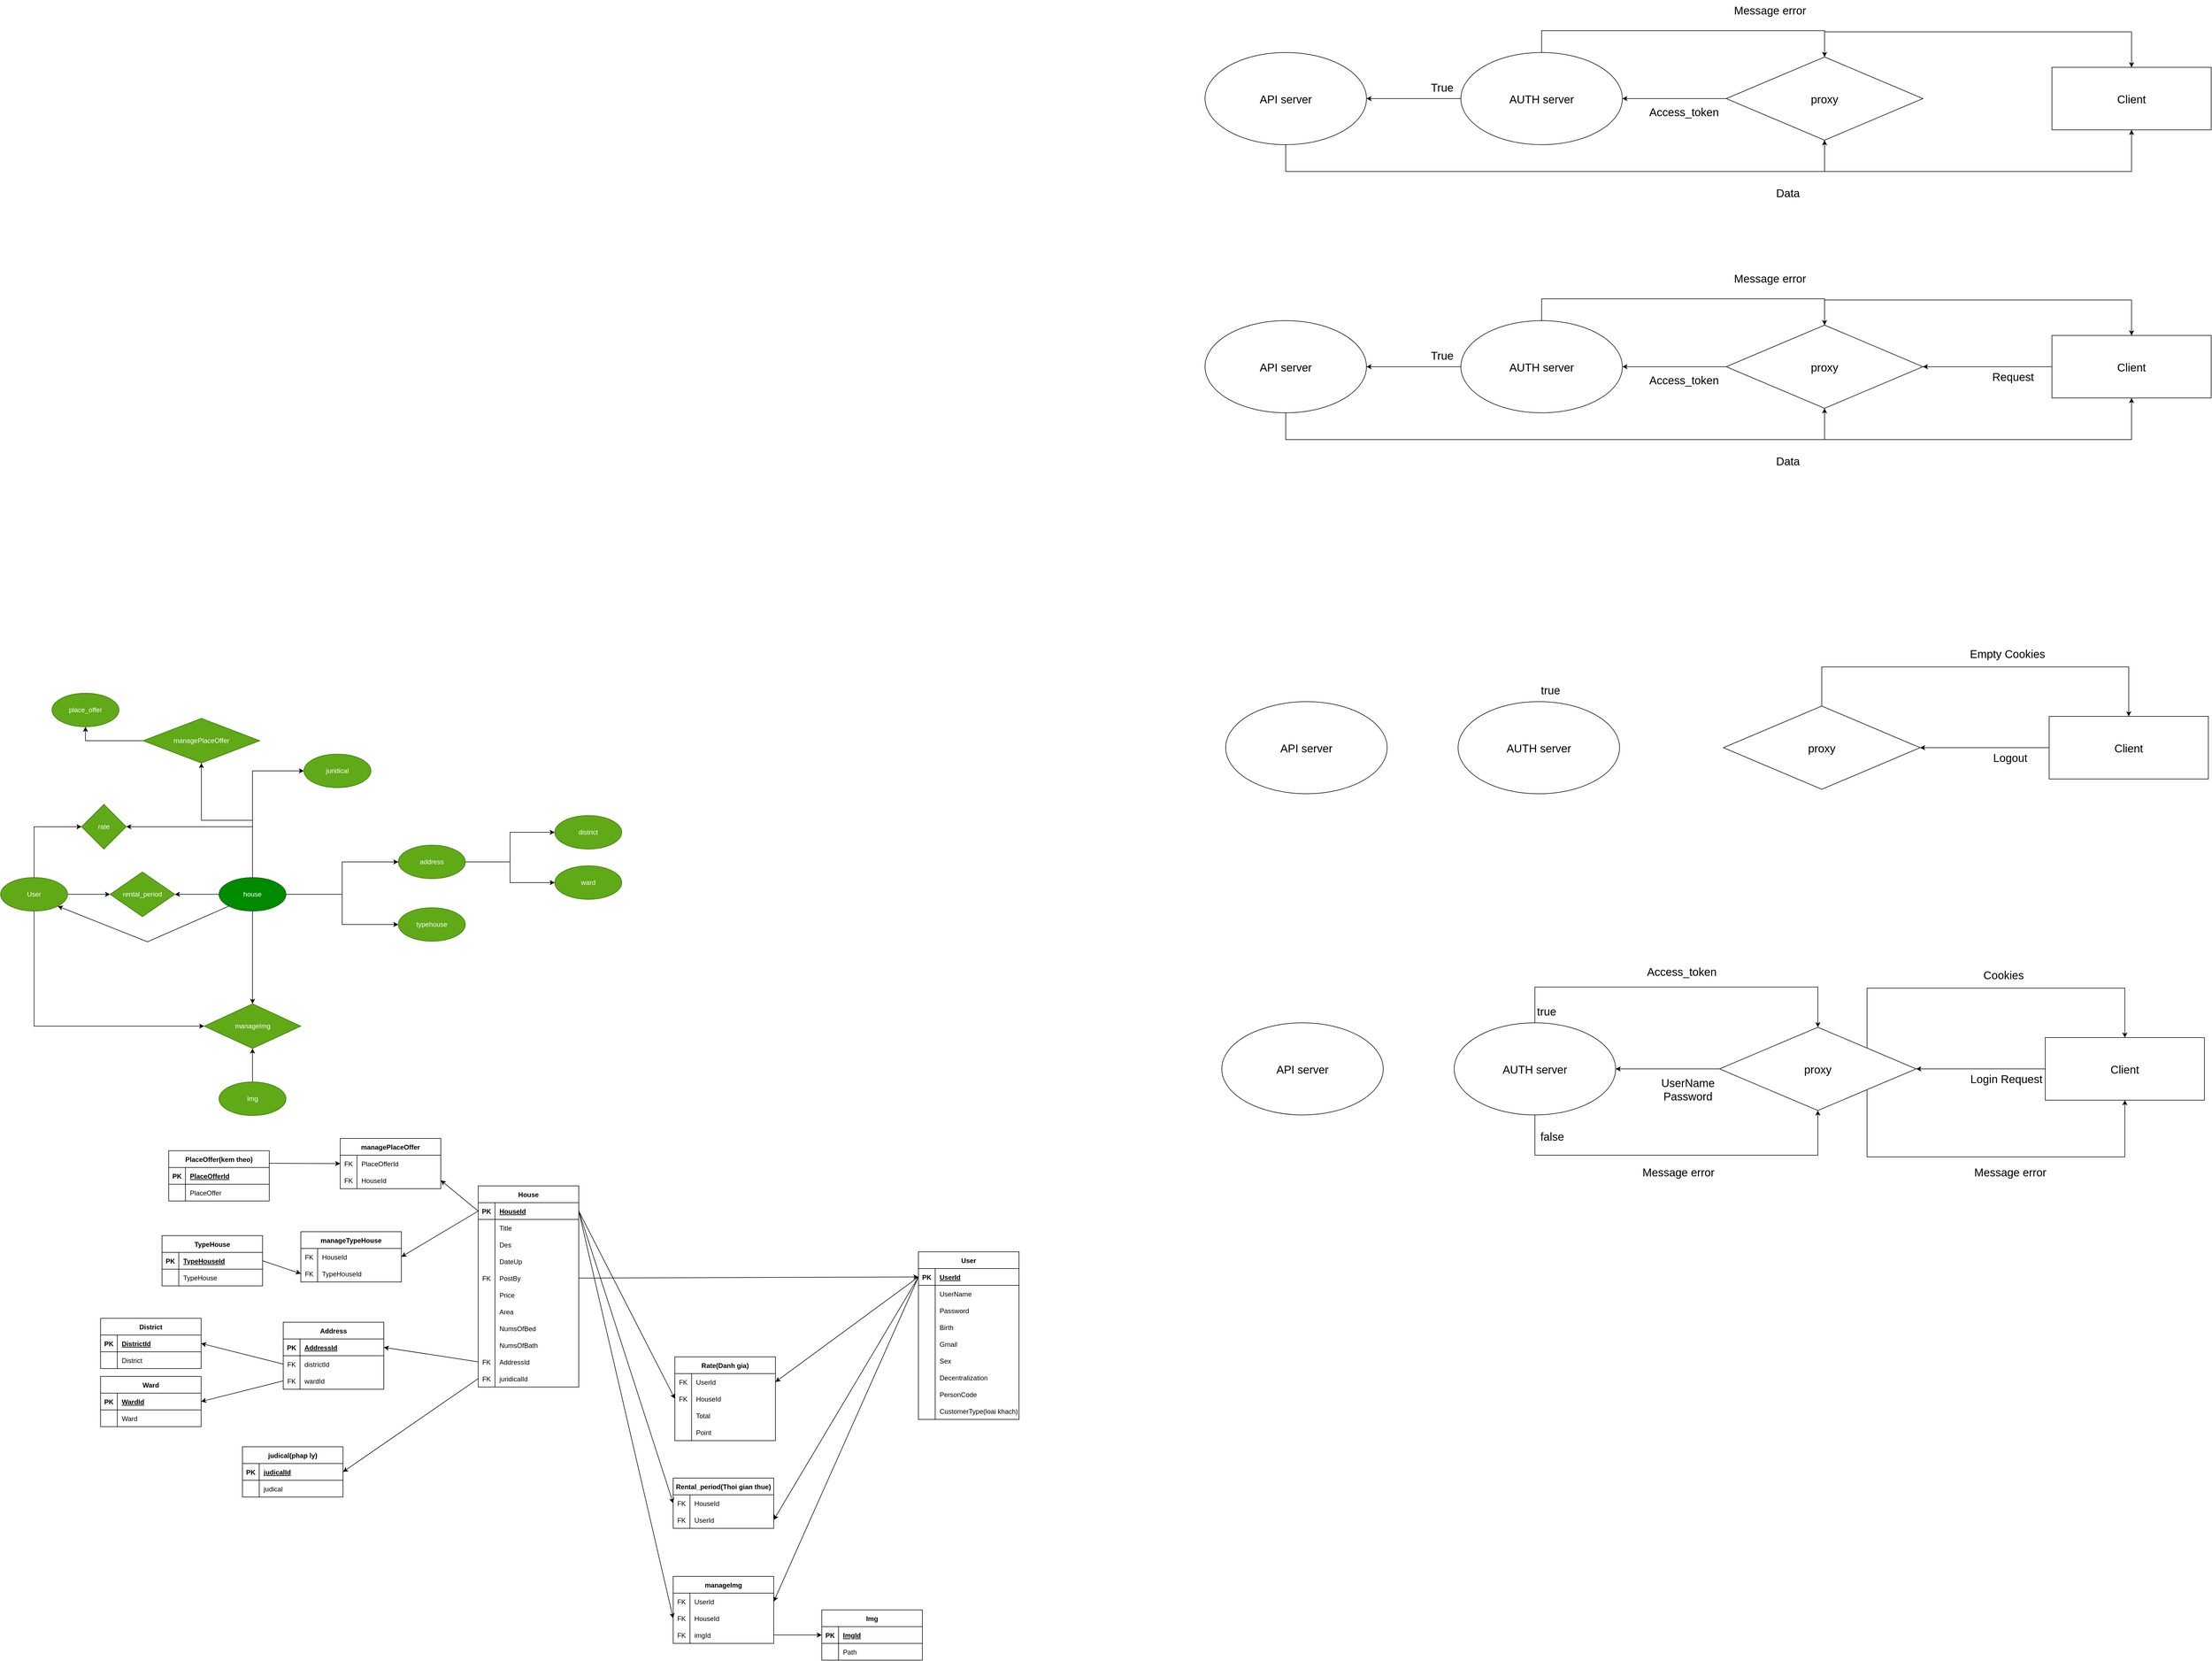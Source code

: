 <mxfile version="20.6.2" type="device"><diagram id="6BeeTokHCu-mZPAGNkXZ" name="Page-1"><mxGraphModel dx="4264" dy="3574" grid="0" gridSize="10" guides="1" tooltips="1" connect="1" arrows="1" fold="1" page="0" pageScale="1" pageWidth="850" pageHeight="1100" math="0" shadow="0"><root><mxCell id="0"/><mxCell id="1" parent="0"/><mxCell id="9HGi4BGhZdFVrXPWBjRr-3" value="User" style="shape=table;startSize=30;container=1;collapsible=1;childLayout=tableLayout;fixedRows=1;rowLines=0;fontStyle=1;align=center;resizeLast=1;" parent="1" vertex="1"><mxGeometry x="425" y="396" width="180" height="300" as="geometry"/></mxCell><mxCell id="9HGi4BGhZdFVrXPWBjRr-4" value="" style="shape=tableRow;horizontal=0;startSize=0;swimlaneHead=0;swimlaneBody=0;fillColor=none;collapsible=0;dropTarget=0;points=[[0,0.5],[1,0.5]];portConstraint=eastwest;top=0;left=0;right=0;bottom=1;" parent="9HGi4BGhZdFVrXPWBjRr-3" vertex="1"><mxGeometry y="30" width="180" height="30" as="geometry"/></mxCell><mxCell id="9HGi4BGhZdFVrXPWBjRr-5" value="PK" style="shape=partialRectangle;connectable=0;fillColor=none;top=0;left=0;bottom=0;right=0;fontStyle=1;overflow=hidden;" parent="9HGi4BGhZdFVrXPWBjRr-4" vertex="1"><mxGeometry width="30" height="30" as="geometry"><mxRectangle width="30" height="30" as="alternateBounds"/></mxGeometry></mxCell><mxCell id="9HGi4BGhZdFVrXPWBjRr-6" value="UserId" style="shape=partialRectangle;connectable=0;fillColor=none;top=0;left=0;bottom=0;right=0;align=left;spacingLeft=6;fontStyle=5;overflow=hidden;" parent="9HGi4BGhZdFVrXPWBjRr-4" vertex="1"><mxGeometry x="30" width="150" height="30" as="geometry"><mxRectangle width="150" height="30" as="alternateBounds"/></mxGeometry></mxCell><mxCell id="9HGi4BGhZdFVrXPWBjRr-7" value="" style="shape=tableRow;horizontal=0;startSize=0;swimlaneHead=0;swimlaneBody=0;fillColor=none;collapsible=0;dropTarget=0;points=[[0,0.5],[1,0.5]];portConstraint=eastwest;top=0;left=0;right=0;bottom=0;" parent="9HGi4BGhZdFVrXPWBjRr-3" vertex="1"><mxGeometry y="60" width="180" height="30" as="geometry"/></mxCell><mxCell id="9HGi4BGhZdFVrXPWBjRr-8" value="" style="shape=partialRectangle;connectable=0;fillColor=none;top=0;left=0;bottom=0;right=0;editable=1;overflow=hidden;" parent="9HGi4BGhZdFVrXPWBjRr-7" vertex="1"><mxGeometry width="30" height="30" as="geometry"><mxRectangle width="30" height="30" as="alternateBounds"/></mxGeometry></mxCell><mxCell id="9HGi4BGhZdFVrXPWBjRr-9" value="UserName" style="shape=partialRectangle;connectable=0;fillColor=none;top=0;left=0;bottom=0;right=0;align=left;spacingLeft=6;overflow=hidden;" parent="9HGi4BGhZdFVrXPWBjRr-7" vertex="1"><mxGeometry x="30" width="150" height="30" as="geometry"><mxRectangle width="150" height="30" as="alternateBounds"/></mxGeometry></mxCell><mxCell id="9HGi4BGhZdFVrXPWBjRr-10" value="" style="shape=tableRow;horizontal=0;startSize=0;swimlaneHead=0;swimlaneBody=0;fillColor=none;collapsible=0;dropTarget=0;points=[[0,0.5],[1,0.5]];portConstraint=eastwest;top=0;left=0;right=0;bottom=0;" parent="9HGi4BGhZdFVrXPWBjRr-3" vertex="1"><mxGeometry y="90" width="180" height="30" as="geometry"/></mxCell><mxCell id="9HGi4BGhZdFVrXPWBjRr-11" value="" style="shape=partialRectangle;connectable=0;fillColor=none;top=0;left=0;bottom=0;right=0;editable=1;overflow=hidden;" parent="9HGi4BGhZdFVrXPWBjRr-10" vertex="1"><mxGeometry width="30" height="30" as="geometry"><mxRectangle width="30" height="30" as="alternateBounds"/></mxGeometry></mxCell><mxCell id="9HGi4BGhZdFVrXPWBjRr-12" value="Password" style="shape=partialRectangle;connectable=0;fillColor=none;top=0;left=0;bottom=0;right=0;align=left;spacingLeft=6;overflow=hidden;" parent="9HGi4BGhZdFVrXPWBjRr-10" vertex="1"><mxGeometry x="30" width="150" height="30" as="geometry"><mxRectangle width="150" height="30" as="alternateBounds"/></mxGeometry></mxCell><mxCell id="9HGi4BGhZdFVrXPWBjRr-13" value="" style="shape=tableRow;horizontal=0;startSize=0;swimlaneHead=0;swimlaneBody=0;fillColor=none;collapsible=0;dropTarget=0;points=[[0,0.5],[1,0.5]];portConstraint=eastwest;top=0;left=0;right=0;bottom=0;" parent="9HGi4BGhZdFVrXPWBjRr-3" vertex="1"><mxGeometry y="120" width="180" height="30" as="geometry"/></mxCell><mxCell id="9HGi4BGhZdFVrXPWBjRr-14" value="" style="shape=partialRectangle;connectable=0;fillColor=none;top=0;left=0;bottom=0;right=0;editable=1;overflow=hidden;" parent="9HGi4BGhZdFVrXPWBjRr-13" vertex="1"><mxGeometry width="30" height="30" as="geometry"><mxRectangle width="30" height="30" as="alternateBounds"/></mxGeometry></mxCell><mxCell id="9HGi4BGhZdFVrXPWBjRr-15" value="Birth" style="shape=partialRectangle;connectable=0;fillColor=none;top=0;left=0;bottom=0;right=0;align=left;spacingLeft=6;overflow=hidden;" parent="9HGi4BGhZdFVrXPWBjRr-13" vertex="1"><mxGeometry x="30" width="150" height="30" as="geometry"><mxRectangle width="150" height="30" as="alternateBounds"/></mxGeometry></mxCell><mxCell id="9HGi4BGhZdFVrXPWBjRr-16" value="" style="shape=tableRow;horizontal=0;startSize=0;swimlaneHead=0;swimlaneBody=0;fillColor=none;collapsible=0;dropTarget=0;points=[[0,0.5],[1,0.5]];portConstraint=eastwest;top=0;left=0;right=0;bottom=0;" parent="9HGi4BGhZdFVrXPWBjRr-3" vertex="1"><mxGeometry y="150" width="180" height="30" as="geometry"/></mxCell><mxCell id="9HGi4BGhZdFVrXPWBjRr-17" value="" style="shape=partialRectangle;connectable=0;fillColor=none;top=0;left=0;bottom=0;right=0;editable=1;overflow=hidden;" parent="9HGi4BGhZdFVrXPWBjRr-16" vertex="1"><mxGeometry width="30" height="30" as="geometry"><mxRectangle width="30" height="30" as="alternateBounds"/></mxGeometry></mxCell><mxCell id="9HGi4BGhZdFVrXPWBjRr-18" value="Gmail" style="shape=partialRectangle;connectable=0;fillColor=none;top=0;left=0;bottom=0;right=0;align=left;spacingLeft=6;overflow=hidden;" parent="9HGi4BGhZdFVrXPWBjRr-16" vertex="1"><mxGeometry x="30" width="150" height="30" as="geometry"><mxRectangle width="150" height="30" as="alternateBounds"/></mxGeometry></mxCell><mxCell id="9HGi4BGhZdFVrXPWBjRr-19" value="" style="shape=tableRow;horizontal=0;startSize=0;swimlaneHead=0;swimlaneBody=0;fillColor=none;collapsible=0;dropTarget=0;points=[[0,0.5],[1,0.5]];portConstraint=eastwest;top=0;left=0;right=0;bottom=0;" parent="9HGi4BGhZdFVrXPWBjRr-3" vertex="1"><mxGeometry y="180" width="180" height="30" as="geometry"/></mxCell><mxCell id="9HGi4BGhZdFVrXPWBjRr-20" value="" style="shape=partialRectangle;connectable=0;fillColor=none;top=0;left=0;bottom=0;right=0;editable=1;overflow=hidden;" parent="9HGi4BGhZdFVrXPWBjRr-19" vertex="1"><mxGeometry width="30" height="30" as="geometry"><mxRectangle width="30" height="30" as="alternateBounds"/></mxGeometry></mxCell><mxCell id="9HGi4BGhZdFVrXPWBjRr-21" value="Sex" style="shape=partialRectangle;connectable=0;fillColor=none;top=0;left=0;bottom=0;right=0;align=left;spacingLeft=6;overflow=hidden;" parent="9HGi4BGhZdFVrXPWBjRr-19" vertex="1"><mxGeometry x="30" width="150" height="30" as="geometry"><mxRectangle width="150" height="30" as="alternateBounds"/></mxGeometry></mxCell><mxCell id="9HGi4BGhZdFVrXPWBjRr-22" value="" style="shape=tableRow;horizontal=0;startSize=0;swimlaneHead=0;swimlaneBody=0;fillColor=none;collapsible=0;dropTarget=0;points=[[0,0.5],[1,0.5]];portConstraint=eastwest;top=0;left=0;right=0;bottom=0;" parent="9HGi4BGhZdFVrXPWBjRr-3" vertex="1"><mxGeometry y="210" width="180" height="30" as="geometry"/></mxCell><mxCell id="9HGi4BGhZdFVrXPWBjRr-23" value="" style="shape=partialRectangle;connectable=0;fillColor=none;top=0;left=0;bottom=0;right=0;editable=1;overflow=hidden;" parent="9HGi4BGhZdFVrXPWBjRr-22" vertex="1"><mxGeometry width="30" height="30" as="geometry"><mxRectangle width="30" height="30" as="alternateBounds"/></mxGeometry></mxCell><mxCell id="9HGi4BGhZdFVrXPWBjRr-24" value="Decentralization" style="shape=partialRectangle;connectable=0;fillColor=none;top=0;left=0;bottom=0;right=0;align=left;spacingLeft=6;overflow=hidden;" parent="9HGi4BGhZdFVrXPWBjRr-22" vertex="1"><mxGeometry x="30" width="150" height="30" as="geometry"><mxRectangle width="150" height="30" as="alternateBounds"/></mxGeometry></mxCell><mxCell id="9HGi4BGhZdFVrXPWBjRr-25" value="" style="shape=tableRow;horizontal=0;startSize=0;swimlaneHead=0;swimlaneBody=0;fillColor=none;collapsible=0;dropTarget=0;points=[[0,0.5],[1,0.5]];portConstraint=eastwest;top=0;left=0;right=0;bottom=0;" parent="9HGi4BGhZdFVrXPWBjRr-3" vertex="1"><mxGeometry y="240" width="180" height="30" as="geometry"/></mxCell><mxCell id="9HGi4BGhZdFVrXPWBjRr-26" value="" style="shape=partialRectangle;connectable=0;fillColor=none;top=0;left=0;bottom=0;right=0;editable=1;overflow=hidden;" parent="9HGi4BGhZdFVrXPWBjRr-25" vertex="1"><mxGeometry width="30" height="30" as="geometry"><mxRectangle width="30" height="30" as="alternateBounds"/></mxGeometry></mxCell><mxCell id="9HGi4BGhZdFVrXPWBjRr-27" value="PersonCode" style="shape=partialRectangle;connectable=0;fillColor=none;top=0;left=0;bottom=0;right=0;align=left;spacingLeft=6;overflow=hidden;" parent="9HGi4BGhZdFVrXPWBjRr-25" vertex="1"><mxGeometry x="30" width="150" height="30" as="geometry"><mxRectangle width="150" height="30" as="alternateBounds"/></mxGeometry></mxCell><mxCell id="9HGi4BGhZdFVrXPWBjRr-200" value="" style="shape=tableRow;horizontal=0;startSize=0;swimlaneHead=0;swimlaneBody=0;fillColor=none;collapsible=0;dropTarget=0;points=[[0,0.5],[1,0.5]];portConstraint=eastwest;top=0;left=0;right=0;bottom=0;" parent="9HGi4BGhZdFVrXPWBjRr-3" vertex="1"><mxGeometry y="270" width="180" height="30" as="geometry"/></mxCell><mxCell id="9HGi4BGhZdFVrXPWBjRr-201" value="" style="shape=partialRectangle;connectable=0;fillColor=none;top=0;left=0;bottom=0;right=0;editable=1;overflow=hidden;" parent="9HGi4BGhZdFVrXPWBjRr-200" vertex="1"><mxGeometry width="30" height="30" as="geometry"><mxRectangle width="30" height="30" as="alternateBounds"/></mxGeometry></mxCell><mxCell id="9HGi4BGhZdFVrXPWBjRr-202" value="CustomerType(loai khach)" style="shape=partialRectangle;connectable=0;fillColor=none;top=0;left=0;bottom=0;right=0;align=left;spacingLeft=6;overflow=hidden;" parent="9HGi4BGhZdFVrXPWBjRr-200" vertex="1"><mxGeometry x="30" width="150" height="30" as="geometry"><mxRectangle width="150" height="30" as="alternateBounds"/></mxGeometry></mxCell><mxCell id="9HGi4BGhZdFVrXPWBjRr-28" value="House" style="shape=table;startSize=30;container=1;collapsible=1;childLayout=tableLayout;fixedRows=1;rowLines=0;fontStyle=1;align=center;resizeLast=1;" parent="1" vertex="1"><mxGeometry x="-363" y="278" width="180" height="360" as="geometry"/></mxCell><mxCell id="9HGi4BGhZdFVrXPWBjRr-29" value="" style="shape=tableRow;horizontal=0;startSize=0;swimlaneHead=0;swimlaneBody=0;fillColor=none;collapsible=0;dropTarget=0;points=[[0,0.5],[1,0.5]];portConstraint=eastwest;top=0;left=0;right=0;bottom=1;" parent="9HGi4BGhZdFVrXPWBjRr-28" vertex="1"><mxGeometry y="30" width="180" height="30" as="geometry"/></mxCell><mxCell id="9HGi4BGhZdFVrXPWBjRr-30" value="PK" style="shape=partialRectangle;connectable=0;fillColor=none;top=0;left=0;bottom=0;right=0;fontStyle=1;overflow=hidden;" parent="9HGi4BGhZdFVrXPWBjRr-29" vertex="1"><mxGeometry width="30" height="30" as="geometry"><mxRectangle width="30" height="30" as="alternateBounds"/></mxGeometry></mxCell><mxCell id="9HGi4BGhZdFVrXPWBjRr-31" value="HouseId" style="shape=partialRectangle;connectable=0;fillColor=none;top=0;left=0;bottom=0;right=0;align=left;spacingLeft=6;fontStyle=5;overflow=hidden;" parent="9HGi4BGhZdFVrXPWBjRr-29" vertex="1"><mxGeometry x="30" width="150" height="30" as="geometry"><mxRectangle width="150" height="30" as="alternateBounds"/></mxGeometry></mxCell><mxCell id="9HGi4BGhZdFVrXPWBjRr-32" value="" style="shape=tableRow;horizontal=0;startSize=0;swimlaneHead=0;swimlaneBody=0;fillColor=none;collapsible=0;dropTarget=0;points=[[0,0.5],[1,0.5]];portConstraint=eastwest;top=0;left=0;right=0;bottom=0;" parent="9HGi4BGhZdFVrXPWBjRr-28" vertex="1"><mxGeometry y="60" width="180" height="30" as="geometry"/></mxCell><mxCell id="9HGi4BGhZdFVrXPWBjRr-33" value="" style="shape=partialRectangle;connectable=0;fillColor=none;top=0;left=0;bottom=0;right=0;editable=1;overflow=hidden;" parent="9HGi4BGhZdFVrXPWBjRr-32" vertex="1"><mxGeometry width="30" height="30" as="geometry"><mxRectangle width="30" height="30" as="alternateBounds"/></mxGeometry></mxCell><mxCell id="9HGi4BGhZdFVrXPWBjRr-34" value="Title" style="shape=partialRectangle;connectable=0;fillColor=none;top=0;left=0;bottom=0;right=0;align=left;spacingLeft=6;overflow=hidden;" parent="9HGi4BGhZdFVrXPWBjRr-32" vertex="1"><mxGeometry x="30" width="150" height="30" as="geometry"><mxRectangle width="150" height="30" as="alternateBounds"/></mxGeometry></mxCell><mxCell id="9HGi4BGhZdFVrXPWBjRr-35" value="" style="shape=tableRow;horizontal=0;startSize=0;swimlaneHead=0;swimlaneBody=0;fillColor=none;collapsible=0;dropTarget=0;points=[[0,0.5],[1,0.5]];portConstraint=eastwest;top=0;left=0;right=0;bottom=0;" parent="9HGi4BGhZdFVrXPWBjRr-28" vertex="1"><mxGeometry y="90" width="180" height="30" as="geometry"/></mxCell><mxCell id="9HGi4BGhZdFVrXPWBjRr-36" value="" style="shape=partialRectangle;connectable=0;fillColor=none;top=0;left=0;bottom=0;right=0;editable=1;overflow=hidden;" parent="9HGi4BGhZdFVrXPWBjRr-35" vertex="1"><mxGeometry width="30" height="30" as="geometry"><mxRectangle width="30" height="30" as="alternateBounds"/></mxGeometry></mxCell><mxCell id="9HGi4BGhZdFVrXPWBjRr-37" value="Des" style="shape=partialRectangle;connectable=0;fillColor=none;top=0;left=0;bottom=0;right=0;align=left;spacingLeft=6;overflow=hidden;" parent="9HGi4BGhZdFVrXPWBjRr-35" vertex="1"><mxGeometry x="30" width="150" height="30" as="geometry"><mxRectangle width="150" height="30" as="alternateBounds"/></mxGeometry></mxCell><mxCell id="9HGi4BGhZdFVrXPWBjRr-38" value="" style="shape=tableRow;horizontal=0;startSize=0;swimlaneHead=0;swimlaneBody=0;fillColor=none;collapsible=0;dropTarget=0;points=[[0,0.5],[1,0.5]];portConstraint=eastwest;top=0;left=0;right=0;bottom=0;" parent="9HGi4BGhZdFVrXPWBjRr-28" vertex="1"><mxGeometry y="120" width="180" height="30" as="geometry"/></mxCell><mxCell id="9HGi4BGhZdFVrXPWBjRr-39" value="" style="shape=partialRectangle;connectable=0;fillColor=none;top=0;left=0;bottom=0;right=0;editable=1;overflow=hidden;" parent="9HGi4BGhZdFVrXPWBjRr-38" vertex="1"><mxGeometry width="30" height="30" as="geometry"><mxRectangle width="30" height="30" as="alternateBounds"/></mxGeometry></mxCell><mxCell id="9HGi4BGhZdFVrXPWBjRr-40" value="DateUp" style="shape=partialRectangle;connectable=0;fillColor=none;top=0;left=0;bottom=0;right=0;align=left;spacingLeft=6;overflow=hidden;" parent="9HGi4BGhZdFVrXPWBjRr-38" vertex="1"><mxGeometry x="30" width="150" height="30" as="geometry"><mxRectangle width="150" height="30" as="alternateBounds"/></mxGeometry></mxCell><mxCell id="9HGi4BGhZdFVrXPWBjRr-44" value="" style="shape=tableRow;horizontal=0;startSize=0;swimlaneHead=0;swimlaneBody=0;fillColor=none;collapsible=0;dropTarget=0;points=[[0,0.5],[1,0.5]];portConstraint=eastwest;top=0;left=0;right=0;bottom=0;" parent="9HGi4BGhZdFVrXPWBjRr-28" vertex="1"><mxGeometry y="150" width="180" height="30" as="geometry"/></mxCell><mxCell id="9HGi4BGhZdFVrXPWBjRr-45" value="FK" style="shape=partialRectangle;connectable=0;fillColor=none;top=0;left=0;bottom=0;right=0;editable=1;overflow=hidden;" parent="9HGi4BGhZdFVrXPWBjRr-44" vertex="1"><mxGeometry width="30" height="30" as="geometry"><mxRectangle width="30" height="30" as="alternateBounds"/></mxGeometry></mxCell><mxCell id="9HGi4BGhZdFVrXPWBjRr-46" value="PostBy" style="shape=partialRectangle;connectable=0;fillColor=none;top=0;left=0;bottom=0;right=0;align=left;spacingLeft=6;overflow=hidden;" parent="9HGi4BGhZdFVrXPWBjRr-44" vertex="1"><mxGeometry x="30" width="150" height="30" as="geometry"><mxRectangle width="150" height="30" as="alternateBounds"/></mxGeometry></mxCell><mxCell id="9HGi4BGhZdFVrXPWBjRr-47" value="" style="shape=tableRow;horizontal=0;startSize=0;swimlaneHead=0;swimlaneBody=0;fillColor=none;collapsible=0;dropTarget=0;points=[[0,0.5],[1,0.5]];portConstraint=eastwest;top=0;left=0;right=0;bottom=0;" parent="9HGi4BGhZdFVrXPWBjRr-28" vertex="1"><mxGeometry y="180" width="180" height="30" as="geometry"/></mxCell><mxCell id="9HGi4BGhZdFVrXPWBjRr-48" value="" style="shape=partialRectangle;connectable=0;fillColor=none;top=0;left=0;bottom=0;right=0;editable=1;overflow=hidden;" parent="9HGi4BGhZdFVrXPWBjRr-47" vertex="1"><mxGeometry width="30" height="30" as="geometry"><mxRectangle width="30" height="30" as="alternateBounds"/></mxGeometry></mxCell><mxCell id="9HGi4BGhZdFVrXPWBjRr-49" value="Price" style="shape=partialRectangle;connectable=0;fillColor=none;top=0;left=0;bottom=0;right=0;align=left;spacingLeft=6;overflow=hidden;" parent="9HGi4BGhZdFVrXPWBjRr-47" vertex="1"><mxGeometry x="30" width="150" height="30" as="geometry"><mxRectangle width="150" height="30" as="alternateBounds"/></mxGeometry></mxCell><mxCell id="9HGi4BGhZdFVrXPWBjRr-111" value="" style="shape=tableRow;horizontal=0;startSize=0;swimlaneHead=0;swimlaneBody=0;fillColor=none;collapsible=0;dropTarget=0;points=[[0,0.5],[1,0.5]];portConstraint=eastwest;top=0;left=0;right=0;bottom=0;" parent="9HGi4BGhZdFVrXPWBjRr-28" vertex="1"><mxGeometry y="210" width="180" height="30" as="geometry"/></mxCell><mxCell id="9HGi4BGhZdFVrXPWBjRr-112" value="" style="shape=partialRectangle;connectable=0;fillColor=none;top=0;left=0;bottom=0;right=0;editable=1;overflow=hidden;" parent="9HGi4BGhZdFVrXPWBjRr-111" vertex="1"><mxGeometry width="30" height="30" as="geometry"><mxRectangle width="30" height="30" as="alternateBounds"/></mxGeometry></mxCell><mxCell id="9HGi4BGhZdFVrXPWBjRr-113" value="Area" style="shape=partialRectangle;connectable=0;fillColor=none;top=0;left=0;bottom=0;right=0;align=left;spacingLeft=6;overflow=hidden;" parent="9HGi4BGhZdFVrXPWBjRr-111" vertex="1"><mxGeometry x="30" width="150" height="30" as="geometry"><mxRectangle width="150" height="30" as="alternateBounds"/></mxGeometry></mxCell><mxCell id="9HGi4BGhZdFVrXPWBjRr-56" value="" style="shape=tableRow;horizontal=0;startSize=0;swimlaneHead=0;swimlaneBody=0;fillColor=none;collapsible=0;dropTarget=0;points=[[0,0.5],[1,0.5]];portConstraint=eastwest;top=0;left=0;right=0;bottom=0;" parent="9HGi4BGhZdFVrXPWBjRr-28" vertex="1"><mxGeometry y="240" width="180" height="30" as="geometry"/></mxCell><mxCell id="9HGi4BGhZdFVrXPWBjRr-57" value="" style="shape=partialRectangle;connectable=0;fillColor=none;top=0;left=0;bottom=0;right=0;editable=1;overflow=hidden;" parent="9HGi4BGhZdFVrXPWBjRr-56" vertex="1"><mxGeometry width="30" height="30" as="geometry"><mxRectangle width="30" height="30" as="alternateBounds"/></mxGeometry></mxCell><mxCell id="9HGi4BGhZdFVrXPWBjRr-58" value="NumsOfBed" style="shape=partialRectangle;connectable=0;fillColor=none;top=0;left=0;bottom=0;right=0;align=left;spacingLeft=6;overflow=hidden;" parent="9HGi4BGhZdFVrXPWBjRr-56" vertex="1"><mxGeometry x="30" width="150" height="30" as="geometry"><mxRectangle width="150" height="30" as="alternateBounds"/></mxGeometry></mxCell><mxCell id="9HGi4BGhZdFVrXPWBjRr-53" value="" style="shape=tableRow;horizontal=0;startSize=0;swimlaneHead=0;swimlaneBody=0;fillColor=none;collapsible=0;dropTarget=0;points=[[0,0.5],[1,0.5]];portConstraint=eastwest;top=0;left=0;right=0;bottom=0;" parent="9HGi4BGhZdFVrXPWBjRr-28" vertex="1"><mxGeometry y="270" width="180" height="30" as="geometry"/></mxCell><mxCell id="9HGi4BGhZdFVrXPWBjRr-54" value="" style="shape=partialRectangle;connectable=0;fillColor=none;top=0;left=0;bottom=0;right=0;editable=1;overflow=hidden;" parent="9HGi4BGhZdFVrXPWBjRr-53" vertex="1"><mxGeometry width="30" height="30" as="geometry"><mxRectangle width="30" height="30" as="alternateBounds"/></mxGeometry></mxCell><mxCell id="9HGi4BGhZdFVrXPWBjRr-55" value="NumsOfBath" style="shape=partialRectangle;connectable=0;fillColor=none;top=0;left=0;bottom=0;right=0;align=left;spacingLeft=6;overflow=hidden;" parent="9HGi4BGhZdFVrXPWBjRr-53" vertex="1"><mxGeometry x="30" width="150" height="30" as="geometry"><mxRectangle width="150" height="30" as="alternateBounds"/></mxGeometry></mxCell><mxCell id="9HGi4BGhZdFVrXPWBjRr-50" value="" style="shape=tableRow;horizontal=0;startSize=0;swimlaneHead=0;swimlaneBody=0;fillColor=none;collapsible=0;dropTarget=0;points=[[0,0.5],[1,0.5]];portConstraint=eastwest;top=0;left=0;right=0;bottom=0;" parent="9HGi4BGhZdFVrXPWBjRr-28" vertex="1"><mxGeometry y="300" width="180" height="30" as="geometry"/></mxCell><mxCell id="9HGi4BGhZdFVrXPWBjRr-51" value="FK" style="shape=partialRectangle;connectable=0;fillColor=none;top=0;left=0;bottom=0;right=0;editable=1;overflow=hidden;" parent="9HGi4BGhZdFVrXPWBjRr-50" vertex="1"><mxGeometry width="30" height="30" as="geometry"><mxRectangle width="30" height="30" as="alternateBounds"/></mxGeometry></mxCell><mxCell id="9HGi4BGhZdFVrXPWBjRr-52" value="AddressId" style="shape=partialRectangle;connectable=0;fillColor=none;top=0;left=0;bottom=0;right=0;align=left;spacingLeft=6;overflow=hidden;" parent="9HGi4BGhZdFVrXPWBjRr-50" vertex="1"><mxGeometry x="30" width="150" height="30" as="geometry"><mxRectangle width="150" height="30" as="alternateBounds"/></mxGeometry></mxCell><mxCell id="9HGi4BGhZdFVrXPWBjRr-92" value="" style="shape=tableRow;horizontal=0;startSize=0;swimlaneHead=0;swimlaneBody=0;fillColor=none;collapsible=0;dropTarget=0;points=[[0,0.5],[1,0.5]];portConstraint=eastwest;top=0;left=0;right=0;bottom=0;" parent="9HGi4BGhZdFVrXPWBjRr-28" vertex="1"><mxGeometry y="330" width="180" height="30" as="geometry"/></mxCell><mxCell id="9HGi4BGhZdFVrXPWBjRr-93" value="FK" style="shape=partialRectangle;connectable=0;fillColor=none;top=0;left=0;bottom=0;right=0;editable=1;overflow=hidden;" parent="9HGi4BGhZdFVrXPWBjRr-92" vertex="1"><mxGeometry width="30" height="30" as="geometry"><mxRectangle width="30" height="30" as="alternateBounds"/></mxGeometry></mxCell><mxCell id="9HGi4BGhZdFVrXPWBjRr-94" value="juridicalId" style="shape=partialRectangle;connectable=0;fillColor=none;top=0;left=0;bottom=0;right=0;align=left;spacingLeft=6;overflow=hidden;" parent="9HGi4BGhZdFVrXPWBjRr-92" vertex="1"><mxGeometry x="30" width="150" height="30" as="geometry"><mxRectangle width="150" height="30" as="alternateBounds"/></mxGeometry></mxCell><mxCell id="9HGi4BGhZdFVrXPWBjRr-73" style="edgeStyle=orthogonalEdgeStyle;rounded=0;orthogonalLoop=1;jettySize=auto;html=1;exitX=0.5;exitY=1;exitDx=0;exitDy=0;entryX=0;entryY=0.5;entryDx=0;entryDy=0;" parent="1" source="9HGi4BGhZdFVrXPWBjRr-59" target="9HGi4BGhZdFVrXPWBjRr-69" edge="1"><mxGeometry relative="1" as="geometry"/></mxCell><mxCell id="9HGi4BGhZdFVrXPWBjRr-75" style="edgeStyle=orthogonalEdgeStyle;rounded=0;orthogonalLoop=1;jettySize=auto;html=1;exitX=1;exitY=0.5;exitDx=0;exitDy=0;entryX=0;entryY=0.5;entryDx=0;entryDy=0;" parent="1" source="9HGi4BGhZdFVrXPWBjRr-59" target="9HGi4BGhZdFVrXPWBjRr-77" edge="1"><mxGeometry relative="1" as="geometry"><mxPoint x="-1019" y="-244" as="targetPoint"/></mxGeometry></mxCell><mxCell id="9HGi4BGhZdFVrXPWBjRr-80" style="edgeStyle=orthogonalEdgeStyle;rounded=0;orthogonalLoop=1;jettySize=auto;html=1;exitX=0.5;exitY=0;exitDx=0;exitDy=0;entryX=0;entryY=0.5;entryDx=0;entryDy=0;" parent="1" source="9HGi4BGhZdFVrXPWBjRr-59" target="9HGi4BGhZdFVrXPWBjRr-114" edge="1"><mxGeometry relative="1" as="geometry"><mxPoint x="-1082" y="-482" as="targetPoint"/></mxGeometry></mxCell><mxCell id="9HGi4BGhZdFVrXPWBjRr-59" value="User" style="ellipse;whiteSpace=wrap;html=1;fillColor=#60a917;fontColor=#ffffff;strokeColor=#2D7600;" parent="1" vertex="1"><mxGeometry x="-1218" y="-274" width="120" height="60" as="geometry"/></mxCell><mxCell id="9HGi4BGhZdFVrXPWBjRr-63" style="edgeStyle=orthogonalEdgeStyle;rounded=0;orthogonalLoop=1;jettySize=auto;html=1;exitX=1;exitY=0.5;exitDx=0;exitDy=0;entryX=0;entryY=0.5;entryDx=0;entryDy=0;" parent="1" source="9HGi4BGhZdFVrXPWBjRr-60" target="9HGi4BGhZdFVrXPWBjRr-61" edge="1"><mxGeometry relative="1" as="geometry"/></mxCell><mxCell id="9HGi4BGhZdFVrXPWBjRr-64" style="edgeStyle=orthogonalEdgeStyle;rounded=0;orthogonalLoop=1;jettySize=auto;html=1;exitX=1;exitY=0.5;exitDx=0;exitDy=0;entryX=0;entryY=0.5;entryDx=0;entryDy=0;" parent="1" source="9HGi4BGhZdFVrXPWBjRr-60" target="9HGi4BGhZdFVrXPWBjRr-62" edge="1"><mxGeometry relative="1" as="geometry"/></mxCell><mxCell id="9HGi4BGhZdFVrXPWBjRr-70" style="edgeStyle=orthogonalEdgeStyle;rounded=0;orthogonalLoop=1;jettySize=auto;html=1;exitX=0.5;exitY=1;exitDx=0;exitDy=0;entryX=0.5;entryY=0;entryDx=0;entryDy=0;" parent="1" source="9HGi4BGhZdFVrXPWBjRr-60" target="9HGi4BGhZdFVrXPWBjRr-69" edge="1"><mxGeometry relative="1" as="geometry"/></mxCell><mxCell id="9HGi4BGhZdFVrXPWBjRr-76" style="edgeStyle=orthogonalEdgeStyle;rounded=0;orthogonalLoop=1;jettySize=auto;html=1;exitX=0;exitY=0.5;exitDx=0;exitDy=0;entryX=1;entryY=0.5;entryDx=0;entryDy=0;" parent="1" source="9HGi4BGhZdFVrXPWBjRr-60" target="9HGi4BGhZdFVrXPWBjRr-77" edge="1"><mxGeometry relative="1" as="geometry"><mxPoint x="-899" y="-244" as="targetPoint"/></mxGeometry></mxCell><mxCell id="9HGi4BGhZdFVrXPWBjRr-79" style="edgeStyle=orthogonalEdgeStyle;rounded=0;orthogonalLoop=1;jettySize=auto;html=1;exitX=0.5;exitY=0;exitDx=0;exitDy=0;entryX=1;entryY=0.5;entryDx=0;entryDy=0;" parent="1" source="9HGi4BGhZdFVrXPWBjRr-60" target="9HGi4BGhZdFVrXPWBjRr-114" edge="1"><mxGeometry relative="1" as="geometry"><mxPoint x="-1022" y="-452" as="targetPoint"/></mxGeometry></mxCell><mxCell id="9HGi4BGhZdFVrXPWBjRr-96" style="edgeStyle=orthogonalEdgeStyle;rounded=0;orthogonalLoop=1;jettySize=auto;html=1;exitX=0.5;exitY=0;exitDx=0;exitDy=0;entryX=0;entryY=0.5;entryDx=0;entryDy=0;" parent="1" source="9HGi4BGhZdFVrXPWBjRr-60" target="9HGi4BGhZdFVrXPWBjRr-95" edge="1"><mxGeometry relative="1" as="geometry"/></mxCell><mxCell id="9HGi4BGhZdFVrXPWBjRr-199" style="edgeStyle=none;rounded=0;orthogonalLoop=1;jettySize=auto;html=1;exitX=0;exitY=1;exitDx=0;exitDy=0;entryX=1;entryY=1;entryDx=0;entryDy=0;" parent="1" source="9HGi4BGhZdFVrXPWBjRr-60" target="9HGi4BGhZdFVrXPWBjRr-59" edge="1"><mxGeometry relative="1" as="geometry"><Array as="points"><mxPoint x="-955" y="-159"/></Array></mxGeometry></mxCell><mxCell id="auqWYW_9r0W3w6WeWJJY-2" style="edgeStyle=orthogonalEdgeStyle;rounded=0;orthogonalLoop=1;jettySize=auto;html=1;exitX=0.5;exitY=0;exitDx=0;exitDy=0;entryX=0.5;entryY=1;entryDx=0;entryDy=0;" parent="1" source="9HGi4BGhZdFVrXPWBjRr-60" target="auqWYW_9r0W3w6WeWJJY-1" edge="1"><mxGeometry relative="1" as="geometry"/></mxCell><mxCell id="9HGi4BGhZdFVrXPWBjRr-60" value="house" style="ellipse;whiteSpace=wrap;html=1;fillColor=#008a00;fontColor=#ffffff;strokeColor=#005700;" parent="1" vertex="1"><mxGeometry x="-827" y="-274" width="120" height="60" as="geometry"/></mxCell><mxCell id="9HGi4BGhZdFVrXPWBjRr-67" style="edgeStyle=orthogonalEdgeStyle;rounded=0;orthogonalLoop=1;jettySize=auto;html=1;exitX=1;exitY=0.5;exitDx=0;exitDy=0;entryX=0;entryY=0.5;entryDx=0;entryDy=0;" parent="1" source="9HGi4BGhZdFVrXPWBjRr-61" target="9HGi4BGhZdFVrXPWBjRr-65" edge="1"><mxGeometry relative="1" as="geometry"/></mxCell><mxCell id="9HGi4BGhZdFVrXPWBjRr-68" style="edgeStyle=orthogonalEdgeStyle;rounded=0;orthogonalLoop=1;jettySize=auto;html=1;exitX=1;exitY=0.5;exitDx=0;exitDy=0;entryX=0;entryY=0.5;entryDx=0;entryDy=0;" parent="1" source="9HGi4BGhZdFVrXPWBjRr-61" target="9HGi4BGhZdFVrXPWBjRr-66" edge="1"><mxGeometry relative="1" as="geometry"/></mxCell><mxCell id="9HGi4BGhZdFVrXPWBjRr-61" value="address" style="ellipse;whiteSpace=wrap;html=1;fillColor=#60a917;fontColor=#ffffff;strokeColor=#2D7600;" parent="1" vertex="1"><mxGeometry x="-506" y="-332" width="120" height="60" as="geometry"/></mxCell><mxCell id="9HGi4BGhZdFVrXPWBjRr-62" value="typehouse" style="ellipse;whiteSpace=wrap;html=1;fillColor=#60a917;fontColor=#ffffff;strokeColor=#2D7600;" parent="1" vertex="1"><mxGeometry x="-506" y="-220" width="120" height="60" as="geometry"/></mxCell><mxCell id="9HGi4BGhZdFVrXPWBjRr-65" value="district" style="ellipse;whiteSpace=wrap;html=1;fillColor=#60a917;fontColor=#ffffff;strokeColor=#2D7600;" parent="1" vertex="1"><mxGeometry x="-226" y="-385" width="120" height="60" as="geometry"/></mxCell><mxCell id="9HGi4BGhZdFVrXPWBjRr-66" value="ward" style="ellipse;whiteSpace=wrap;html=1;fillColor=#60a917;fontColor=#ffffff;strokeColor=#2D7600;" parent="1" vertex="1"><mxGeometry x="-226" y="-295" width="120" height="60" as="geometry"/></mxCell><mxCell id="9HGi4BGhZdFVrXPWBjRr-69" value="manageImg" style="rhombus;whiteSpace=wrap;html=1;fillColor=#60a917;fontColor=#ffffff;strokeColor=#2D7600;" parent="1" vertex="1"><mxGeometry x="-853.5" y="-48" width="173" height="80" as="geometry"/></mxCell><mxCell id="9HGi4BGhZdFVrXPWBjRr-72" style="edgeStyle=orthogonalEdgeStyle;rounded=0;orthogonalLoop=1;jettySize=auto;html=1;exitX=0.5;exitY=0;exitDx=0;exitDy=0;entryX=0.5;entryY=1;entryDx=0;entryDy=0;" parent="1" source="9HGi4BGhZdFVrXPWBjRr-71" target="9HGi4BGhZdFVrXPWBjRr-69" edge="1"><mxGeometry relative="1" as="geometry"/></mxCell><mxCell id="9HGi4BGhZdFVrXPWBjRr-71" value="Img" style="ellipse;whiteSpace=wrap;html=1;fillColor=#60a917;fontColor=#ffffff;strokeColor=#2D7600;" parent="1" vertex="1"><mxGeometry x="-827" y="92" width="120" height="60" as="geometry"/></mxCell><mxCell id="9HGi4BGhZdFVrXPWBjRr-77" value="rental_period" style="rhombus;whiteSpace=wrap;html=1;fillColor=#60a917;fontColor=#ffffff;strokeColor=#2D7600;" parent="1" vertex="1"><mxGeometry x="-1022" y="-284" width="116" height="80" as="geometry"/></mxCell><mxCell id="9HGi4BGhZdFVrXPWBjRr-81" value="place_offer" style="ellipse;whiteSpace=wrap;html=1;fillColor=#60a917;fontColor=#ffffff;strokeColor=#2D7600;" parent="1" vertex="1"><mxGeometry x="-1126" y="-604" width="120" height="60" as="geometry"/></mxCell><mxCell id="9HGi4BGhZdFVrXPWBjRr-95" value="juridical" style="ellipse;whiteSpace=wrap;html=1;fillColor=#60a917;fontColor=#ffffff;strokeColor=#2D7600;" parent="1" vertex="1"><mxGeometry x="-675" y="-495" width="120" height="60" as="geometry"/></mxCell><mxCell id="9HGi4BGhZdFVrXPWBjRr-97" value="Rate(Danh gia)" style="shape=table;startSize=30;container=1;collapsible=1;childLayout=tableLayout;fixedRows=1;rowLines=0;fontStyle=1;align=center;resizeLast=1;" parent="1" vertex="1"><mxGeometry x="-11" y="584" width="180" height="150" as="geometry"/></mxCell><mxCell id="9HGi4BGhZdFVrXPWBjRr-101" value="" style="shape=tableRow;horizontal=0;startSize=0;swimlaneHead=0;swimlaneBody=0;fillColor=none;collapsible=0;dropTarget=0;points=[[0,0.5],[1,0.5]];portConstraint=eastwest;top=0;left=0;right=0;bottom=0;" parent="9HGi4BGhZdFVrXPWBjRr-97" vertex="1"><mxGeometry y="30" width="180" height="30" as="geometry"/></mxCell><mxCell id="9HGi4BGhZdFVrXPWBjRr-102" value="FK" style="shape=partialRectangle;connectable=0;fillColor=none;top=0;left=0;bottom=0;right=0;editable=1;overflow=hidden;" parent="9HGi4BGhZdFVrXPWBjRr-101" vertex="1"><mxGeometry width="30" height="30" as="geometry"><mxRectangle width="30" height="30" as="alternateBounds"/></mxGeometry></mxCell><mxCell id="9HGi4BGhZdFVrXPWBjRr-103" value="UserId" style="shape=partialRectangle;connectable=0;fillColor=none;top=0;left=0;bottom=0;right=0;align=left;spacingLeft=6;overflow=hidden;" parent="9HGi4BGhZdFVrXPWBjRr-101" vertex="1"><mxGeometry x="30" width="150" height="30" as="geometry"><mxRectangle width="150" height="30" as="alternateBounds"/></mxGeometry></mxCell><mxCell id="9HGi4BGhZdFVrXPWBjRr-104" value="" style="shape=tableRow;horizontal=0;startSize=0;swimlaneHead=0;swimlaneBody=0;fillColor=none;collapsible=0;dropTarget=0;points=[[0,0.5],[1,0.5]];portConstraint=eastwest;top=0;left=0;right=0;bottom=0;" parent="9HGi4BGhZdFVrXPWBjRr-97" vertex="1"><mxGeometry y="60" width="180" height="30" as="geometry"/></mxCell><mxCell id="9HGi4BGhZdFVrXPWBjRr-105" value="FK" style="shape=partialRectangle;connectable=0;fillColor=none;top=0;left=0;bottom=0;right=0;editable=1;overflow=hidden;" parent="9HGi4BGhZdFVrXPWBjRr-104" vertex="1"><mxGeometry width="30" height="30" as="geometry"><mxRectangle width="30" height="30" as="alternateBounds"/></mxGeometry></mxCell><mxCell id="9HGi4BGhZdFVrXPWBjRr-106" value="HouseId" style="shape=partialRectangle;connectable=0;fillColor=none;top=0;left=0;bottom=0;right=0;align=left;spacingLeft=6;overflow=hidden;" parent="9HGi4BGhZdFVrXPWBjRr-104" vertex="1"><mxGeometry x="30" width="150" height="30" as="geometry"><mxRectangle width="150" height="30" as="alternateBounds"/></mxGeometry></mxCell><mxCell id="9HGi4BGhZdFVrXPWBjRr-178" value="" style="shape=tableRow;horizontal=0;startSize=0;swimlaneHead=0;swimlaneBody=0;fillColor=none;collapsible=0;dropTarget=0;points=[[0,0.5],[1,0.5]];portConstraint=eastwest;top=0;left=0;right=0;bottom=0;" parent="9HGi4BGhZdFVrXPWBjRr-97" vertex="1"><mxGeometry y="90" width="180" height="30" as="geometry"/></mxCell><mxCell id="9HGi4BGhZdFVrXPWBjRr-179" value="" style="shape=partialRectangle;connectable=0;fillColor=none;top=0;left=0;bottom=0;right=0;editable=1;overflow=hidden;" parent="9HGi4BGhZdFVrXPWBjRr-178" vertex="1"><mxGeometry width="30" height="30" as="geometry"><mxRectangle width="30" height="30" as="alternateBounds"/></mxGeometry></mxCell><mxCell id="9HGi4BGhZdFVrXPWBjRr-180" value="Total" style="shape=partialRectangle;connectable=0;fillColor=none;top=0;left=0;bottom=0;right=0;align=left;spacingLeft=6;overflow=hidden;" parent="9HGi4BGhZdFVrXPWBjRr-178" vertex="1"><mxGeometry x="30" width="150" height="30" as="geometry"><mxRectangle width="150" height="30" as="alternateBounds"/></mxGeometry></mxCell><mxCell id="9HGi4BGhZdFVrXPWBjRr-181" value="" style="shape=tableRow;horizontal=0;startSize=0;swimlaneHead=0;swimlaneBody=0;fillColor=none;collapsible=0;dropTarget=0;points=[[0,0.5],[1,0.5]];portConstraint=eastwest;top=0;left=0;right=0;bottom=0;" parent="9HGi4BGhZdFVrXPWBjRr-97" vertex="1"><mxGeometry y="120" width="180" height="30" as="geometry"/></mxCell><mxCell id="9HGi4BGhZdFVrXPWBjRr-182" value="" style="shape=partialRectangle;connectable=0;fillColor=none;top=0;left=0;bottom=0;right=0;editable=1;overflow=hidden;" parent="9HGi4BGhZdFVrXPWBjRr-181" vertex="1"><mxGeometry width="30" height="30" as="geometry"><mxRectangle width="30" height="30" as="alternateBounds"/></mxGeometry></mxCell><mxCell id="9HGi4BGhZdFVrXPWBjRr-183" value="Point" style="shape=partialRectangle;connectable=0;fillColor=none;top=0;left=0;bottom=0;right=0;align=left;spacingLeft=6;overflow=hidden;" parent="9HGi4BGhZdFVrXPWBjRr-181" vertex="1"><mxGeometry x="30" width="150" height="30" as="geometry"><mxRectangle width="150" height="30" as="alternateBounds"/></mxGeometry></mxCell><mxCell id="9HGi4BGhZdFVrXPWBjRr-114" value="rate" style="rhombus;whiteSpace=wrap;html=1;fillColor=#60a917;fontColor=#ffffff;strokeColor=#2D7600;" parent="1" vertex="1"><mxGeometry x="-1073" y="-405" width="80" height="80" as="geometry"/></mxCell><mxCell id="9HGi4BGhZdFVrXPWBjRr-115" style="rounded=0;orthogonalLoop=1;jettySize=auto;html=1;exitX=1;exitY=0.5;exitDx=0;exitDy=0;entryX=0;entryY=0.5;entryDx=0;entryDy=0;" parent="1" source="9HGi4BGhZdFVrXPWBjRr-29" target="9HGi4BGhZdFVrXPWBjRr-104" edge="1"><mxGeometry relative="1" as="geometry"/></mxCell><mxCell id="9HGi4BGhZdFVrXPWBjRr-116" style="rounded=0;orthogonalLoop=1;jettySize=auto;html=1;exitX=0;exitY=0.5;exitDx=0;exitDy=0;entryX=1;entryY=0.5;entryDx=0;entryDy=0;" parent="1" source="9HGi4BGhZdFVrXPWBjRr-4" target="9HGi4BGhZdFVrXPWBjRr-101" edge="1"><mxGeometry relative="1" as="geometry"/></mxCell><mxCell id="9HGi4BGhZdFVrXPWBjRr-117" value="Rental_period(Thoi gian thue)" style="shape=table;startSize=30;container=1;collapsible=1;childLayout=tableLayout;fixedRows=1;rowLines=0;fontStyle=1;align=center;resizeLast=1;" parent="1" vertex="1"><mxGeometry x="-14" y="801" width="180" height="90" as="geometry"/></mxCell><mxCell id="9HGi4BGhZdFVrXPWBjRr-121" value="" style="shape=tableRow;horizontal=0;startSize=0;swimlaneHead=0;swimlaneBody=0;fillColor=none;collapsible=0;dropTarget=0;points=[[0,0.5],[1,0.5]];portConstraint=eastwest;top=0;left=0;right=0;bottom=0;" parent="9HGi4BGhZdFVrXPWBjRr-117" vertex="1"><mxGeometry y="30" width="180" height="30" as="geometry"/></mxCell><mxCell id="9HGi4BGhZdFVrXPWBjRr-122" value="FK" style="shape=partialRectangle;connectable=0;fillColor=none;top=0;left=0;bottom=0;right=0;editable=1;overflow=hidden;" parent="9HGi4BGhZdFVrXPWBjRr-121" vertex="1"><mxGeometry width="30" height="30" as="geometry"><mxRectangle width="30" height="30" as="alternateBounds"/></mxGeometry></mxCell><mxCell id="9HGi4BGhZdFVrXPWBjRr-123" value="HouseId" style="shape=partialRectangle;connectable=0;fillColor=none;top=0;left=0;bottom=0;right=0;align=left;spacingLeft=6;overflow=hidden;" parent="9HGi4BGhZdFVrXPWBjRr-121" vertex="1"><mxGeometry x="30" width="150" height="30" as="geometry"><mxRectangle width="150" height="30" as="alternateBounds"/></mxGeometry></mxCell><mxCell id="9HGi4BGhZdFVrXPWBjRr-124" value="" style="shape=tableRow;horizontal=0;startSize=0;swimlaneHead=0;swimlaneBody=0;fillColor=none;collapsible=0;dropTarget=0;points=[[0,0.5],[1,0.5]];portConstraint=eastwest;top=0;left=0;right=0;bottom=0;" parent="9HGi4BGhZdFVrXPWBjRr-117" vertex="1"><mxGeometry y="60" width="180" height="30" as="geometry"/></mxCell><mxCell id="9HGi4BGhZdFVrXPWBjRr-125" value="FK" style="shape=partialRectangle;connectable=0;fillColor=none;top=0;left=0;bottom=0;right=0;editable=1;overflow=hidden;" parent="9HGi4BGhZdFVrXPWBjRr-124" vertex="1"><mxGeometry width="30" height="30" as="geometry"><mxRectangle width="30" height="30" as="alternateBounds"/></mxGeometry></mxCell><mxCell id="9HGi4BGhZdFVrXPWBjRr-126" value="UserId" style="shape=partialRectangle;connectable=0;fillColor=none;top=0;left=0;bottom=0;right=0;align=left;spacingLeft=6;overflow=hidden;" parent="9HGi4BGhZdFVrXPWBjRr-124" vertex="1"><mxGeometry x="30" width="150" height="30" as="geometry"><mxRectangle width="150" height="30" as="alternateBounds"/></mxGeometry></mxCell><mxCell id="9HGi4BGhZdFVrXPWBjRr-130" style="rounded=0;orthogonalLoop=1;jettySize=auto;html=1;exitX=0;exitY=0.5;exitDx=0;exitDy=0;entryX=1;entryY=0.5;entryDx=0;entryDy=0;" parent="1" source="9HGi4BGhZdFVrXPWBjRr-4" target="9HGi4BGhZdFVrXPWBjRr-124" edge="1"><mxGeometry relative="1" as="geometry"/></mxCell><mxCell id="9HGi4BGhZdFVrXPWBjRr-131" style="rounded=0;orthogonalLoop=1;jettySize=auto;html=1;exitX=1;exitY=0.5;exitDx=0;exitDy=0;entryX=0;entryY=0.5;entryDx=0;entryDy=0;" parent="1" source="9HGi4BGhZdFVrXPWBjRr-29" target="9HGi4BGhZdFVrXPWBjRr-121" edge="1"><mxGeometry relative="1" as="geometry"/></mxCell><mxCell id="9HGi4BGhZdFVrXPWBjRr-132" value="manageImg" style="shape=table;startSize=30;container=1;collapsible=1;childLayout=tableLayout;fixedRows=1;rowLines=0;fontStyle=1;align=center;resizeLast=1;" parent="1" vertex="1"><mxGeometry x="-14" y="977" width="180" height="120" as="geometry"/></mxCell><mxCell id="9HGi4BGhZdFVrXPWBjRr-136" value="" style="shape=tableRow;horizontal=0;startSize=0;swimlaneHead=0;swimlaneBody=0;fillColor=none;collapsible=0;dropTarget=0;points=[[0,0.5],[1,0.5]];portConstraint=eastwest;top=0;left=0;right=0;bottom=0;" parent="9HGi4BGhZdFVrXPWBjRr-132" vertex="1"><mxGeometry y="30" width="180" height="30" as="geometry"/></mxCell><mxCell id="9HGi4BGhZdFVrXPWBjRr-137" value="FK" style="shape=partialRectangle;connectable=0;fillColor=none;top=0;left=0;bottom=0;right=0;editable=1;overflow=hidden;" parent="9HGi4BGhZdFVrXPWBjRr-136" vertex="1"><mxGeometry width="30" height="30" as="geometry"><mxRectangle width="30" height="30" as="alternateBounds"/></mxGeometry></mxCell><mxCell id="9HGi4BGhZdFVrXPWBjRr-138" value="UserId" style="shape=partialRectangle;connectable=0;fillColor=none;top=0;left=0;bottom=0;right=0;align=left;spacingLeft=6;overflow=hidden;" parent="9HGi4BGhZdFVrXPWBjRr-136" vertex="1"><mxGeometry x="30" width="150" height="30" as="geometry"><mxRectangle width="150" height="30" as="alternateBounds"/></mxGeometry></mxCell><mxCell id="9HGi4BGhZdFVrXPWBjRr-139" value="" style="shape=tableRow;horizontal=0;startSize=0;swimlaneHead=0;swimlaneBody=0;fillColor=none;collapsible=0;dropTarget=0;points=[[0,0.5],[1,0.5]];portConstraint=eastwest;top=0;left=0;right=0;bottom=0;" parent="9HGi4BGhZdFVrXPWBjRr-132" vertex="1"><mxGeometry y="60" width="180" height="30" as="geometry"/></mxCell><mxCell id="9HGi4BGhZdFVrXPWBjRr-140" value="FK" style="shape=partialRectangle;connectable=0;fillColor=none;top=0;left=0;bottom=0;right=0;editable=1;overflow=hidden;" parent="9HGi4BGhZdFVrXPWBjRr-139" vertex="1"><mxGeometry width="30" height="30" as="geometry"><mxRectangle width="30" height="30" as="alternateBounds"/></mxGeometry></mxCell><mxCell id="9HGi4BGhZdFVrXPWBjRr-141" value="HouseId" style="shape=partialRectangle;connectable=0;fillColor=none;top=0;left=0;bottom=0;right=0;align=left;spacingLeft=6;overflow=hidden;" parent="9HGi4BGhZdFVrXPWBjRr-139" vertex="1"><mxGeometry x="30" width="150" height="30" as="geometry"><mxRectangle width="150" height="30" as="alternateBounds"/></mxGeometry></mxCell><mxCell id="9HGi4BGhZdFVrXPWBjRr-160" value="" style="shape=tableRow;horizontal=0;startSize=0;swimlaneHead=0;swimlaneBody=0;fillColor=none;collapsible=0;dropTarget=0;points=[[0,0.5],[1,0.5]];portConstraint=eastwest;top=0;left=0;right=0;bottom=0;" parent="9HGi4BGhZdFVrXPWBjRr-132" vertex="1"><mxGeometry y="90" width="180" height="30" as="geometry"/></mxCell><mxCell id="9HGi4BGhZdFVrXPWBjRr-161" value="FK" style="shape=partialRectangle;connectable=0;fillColor=none;top=0;left=0;bottom=0;right=0;editable=1;overflow=hidden;" parent="9HGi4BGhZdFVrXPWBjRr-160" vertex="1"><mxGeometry width="30" height="30" as="geometry"><mxRectangle width="30" height="30" as="alternateBounds"/></mxGeometry></mxCell><mxCell id="9HGi4BGhZdFVrXPWBjRr-162" value="imgId" style="shape=partialRectangle;connectable=0;fillColor=none;top=0;left=0;bottom=0;right=0;align=left;spacingLeft=6;overflow=hidden;" parent="9HGi4BGhZdFVrXPWBjRr-160" vertex="1"><mxGeometry x="30" width="150" height="30" as="geometry"><mxRectangle width="150" height="30" as="alternateBounds"/></mxGeometry></mxCell><mxCell id="9HGi4BGhZdFVrXPWBjRr-145" style="edgeStyle=none;rounded=0;orthogonalLoop=1;jettySize=auto;html=1;exitX=1;exitY=0.5;exitDx=0;exitDy=0;entryX=0;entryY=0.5;entryDx=0;entryDy=0;" parent="1" source="9HGi4BGhZdFVrXPWBjRr-29" target="9HGi4BGhZdFVrXPWBjRr-139" edge="1"><mxGeometry relative="1" as="geometry"/></mxCell><mxCell id="9HGi4BGhZdFVrXPWBjRr-146" style="edgeStyle=none;rounded=0;orthogonalLoop=1;jettySize=auto;html=1;exitX=0;exitY=0.5;exitDx=0;exitDy=0;entryX=1;entryY=0.5;entryDx=0;entryDy=0;" parent="1" source="9HGi4BGhZdFVrXPWBjRr-4" target="9HGi4BGhZdFVrXPWBjRr-136" edge="1"><mxGeometry relative="1" as="geometry"/></mxCell><mxCell id="9HGi4BGhZdFVrXPWBjRr-147" value="Img" style="shape=table;startSize=30;container=1;collapsible=1;childLayout=tableLayout;fixedRows=1;rowLines=0;fontStyle=1;align=center;resizeLast=1;" parent="1" vertex="1"><mxGeometry x="252" y="1037" width="180" height="90" as="geometry"/></mxCell><mxCell id="9HGi4BGhZdFVrXPWBjRr-148" value="" style="shape=tableRow;horizontal=0;startSize=0;swimlaneHead=0;swimlaneBody=0;fillColor=none;collapsible=0;dropTarget=0;points=[[0,0.5],[1,0.5]];portConstraint=eastwest;top=0;left=0;right=0;bottom=1;" parent="9HGi4BGhZdFVrXPWBjRr-147" vertex="1"><mxGeometry y="30" width="180" height="30" as="geometry"/></mxCell><mxCell id="9HGi4BGhZdFVrXPWBjRr-149" value="PK" style="shape=partialRectangle;connectable=0;fillColor=none;top=0;left=0;bottom=0;right=0;fontStyle=1;overflow=hidden;" parent="9HGi4BGhZdFVrXPWBjRr-148" vertex="1"><mxGeometry width="30" height="30" as="geometry"><mxRectangle width="30" height="30" as="alternateBounds"/></mxGeometry></mxCell><mxCell id="9HGi4BGhZdFVrXPWBjRr-150" value="ImgId" style="shape=partialRectangle;connectable=0;fillColor=none;top=0;left=0;bottom=0;right=0;align=left;spacingLeft=6;fontStyle=5;overflow=hidden;" parent="9HGi4BGhZdFVrXPWBjRr-148" vertex="1"><mxGeometry x="30" width="150" height="30" as="geometry"><mxRectangle width="150" height="30" as="alternateBounds"/></mxGeometry></mxCell><mxCell id="9HGi4BGhZdFVrXPWBjRr-151" value="" style="shape=tableRow;horizontal=0;startSize=0;swimlaneHead=0;swimlaneBody=0;fillColor=none;collapsible=0;dropTarget=0;points=[[0,0.5],[1,0.5]];portConstraint=eastwest;top=0;left=0;right=0;bottom=0;" parent="9HGi4BGhZdFVrXPWBjRr-147" vertex="1"><mxGeometry y="60" width="180" height="30" as="geometry"/></mxCell><mxCell id="9HGi4BGhZdFVrXPWBjRr-152" value="" style="shape=partialRectangle;connectable=0;fillColor=none;top=0;left=0;bottom=0;right=0;editable=1;overflow=hidden;" parent="9HGi4BGhZdFVrXPWBjRr-151" vertex="1"><mxGeometry width="30" height="30" as="geometry"><mxRectangle width="30" height="30" as="alternateBounds"/></mxGeometry></mxCell><mxCell id="9HGi4BGhZdFVrXPWBjRr-153" value="Path" style="shape=partialRectangle;connectable=0;fillColor=none;top=0;left=0;bottom=0;right=0;align=left;spacingLeft=6;overflow=hidden;" parent="9HGi4BGhZdFVrXPWBjRr-151" vertex="1"><mxGeometry x="30" width="150" height="30" as="geometry"><mxRectangle width="150" height="30" as="alternateBounds"/></mxGeometry></mxCell><mxCell id="9HGi4BGhZdFVrXPWBjRr-163" style="edgeStyle=none;rounded=0;orthogonalLoop=1;jettySize=auto;html=1;exitX=1;exitY=0.5;exitDx=0;exitDy=0;entryX=0;entryY=0.5;entryDx=0;entryDy=0;" parent="1" source="9HGi4BGhZdFVrXPWBjRr-160" target="9HGi4BGhZdFVrXPWBjRr-148" edge="1"><mxGeometry relative="1" as="geometry"/></mxCell><mxCell id="auqWYW_9r0W3w6WeWJJY-17" style="rounded=0;orthogonalLoop=1;jettySize=auto;html=1;exitX=1;exitY=0.25;exitDx=0;exitDy=0;entryX=0;entryY=0.5;entryDx=0;entryDy=0;" parent="1" source="9HGi4BGhZdFVrXPWBjRr-164" target="auqWYW_9r0W3w6WeWJJY-8" edge="1"><mxGeometry relative="1" as="geometry"/></mxCell><mxCell id="9HGi4BGhZdFVrXPWBjRr-164" value="PlaceOffer(kem theo)" style="shape=table;startSize=30;container=1;collapsible=1;childLayout=tableLayout;fixedRows=1;rowLines=0;fontStyle=1;align=center;resizeLast=1;" parent="1" vertex="1"><mxGeometry x="-917" y="215" width="180" height="90" as="geometry"/></mxCell><mxCell id="9HGi4BGhZdFVrXPWBjRr-165" value="" style="shape=tableRow;horizontal=0;startSize=0;swimlaneHead=0;swimlaneBody=0;fillColor=none;collapsible=0;dropTarget=0;points=[[0,0.5],[1,0.5]];portConstraint=eastwest;top=0;left=0;right=0;bottom=1;" parent="9HGi4BGhZdFVrXPWBjRr-164" vertex="1"><mxGeometry y="30" width="180" height="30" as="geometry"/></mxCell><mxCell id="9HGi4BGhZdFVrXPWBjRr-166" value="PK" style="shape=partialRectangle;connectable=0;fillColor=none;top=0;left=0;bottom=0;right=0;fontStyle=1;overflow=hidden;" parent="9HGi4BGhZdFVrXPWBjRr-165" vertex="1"><mxGeometry width="30" height="30" as="geometry"><mxRectangle width="30" height="30" as="alternateBounds"/></mxGeometry></mxCell><mxCell id="9HGi4BGhZdFVrXPWBjRr-167" value="PlaceOfferId" style="shape=partialRectangle;connectable=0;fillColor=none;top=0;left=0;bottom=0;right=0;align=left;spacingLeft=6;fontStyle=5;overflow=hidden;" parent="9HGi4BGhZdFVrXPWBjRr-165" vertex="1"><mxGeometry x="30" width="150" height="30" as="geometry"><mxRectangle width="150" height="30" as="alternateBounds"/></mxGeometry></mxCell><mxCell id="9HGi4BGhZdFVrXPWBjRr-168" value="" style="shape=tableRow;horizontal=0;startSize=0;swimlaneHead=0;swimlaneBody=0;fillColor=none;collapsible=0;dropTarget=0;points=[[0,0.5],[1,0.5]];portConstraint=eastwest;top=0;left=0;right=0;bottom=0;" parent="9HGi4BGhZdFVrXPWBjRr-164" vertex="1"><mxGeometry y="60" width="180" height="30" as="geometry"/></mxCell><mxCell id="9HGi4BGhZdFVrXPWBjRr-169" value="" style="shape=partialRectangle;connectable=0;fillColor=none;top=0;left=0;bottom=0;right=0;editable=1;overflow=hidden;" parent="9HGi4BGhZdFVrXPWBjRr-168" vertex="1"><mxGeometry width="30" height="30" as="geometry"><mxRectangle width="30" height="30" as="alternateBounds"/></mxGeometry></mxCell><mxCell id="9HGi4BGhZdFVrXPWBjRr-170" value="PlaceOffer" style="shape=partialRectangle;connectable=0;fillColor=none;top=0;left=0;bottom=0;right=0;align=left;spacingLeft=6;overflow=hidden;" parent="9HGi4BGhZdFVrXPWBjRr-168" vertex="1"><mxGeometry x="30" width="150" height="30" as="geometry"><mxRectangle width="150" height="30" as="alternateBounds"/></mxGeometry></mxCell><mxCell id="9HGi4BGhZdFVrXPWBjRr-184" value="judical(phap ly)" style="shape=table;startSize=30;container=1;collapsible=1;childLayout=tableLayout;fixedRows=1;rowLines=0;fontStyle=1;align=center;resizeLast=1;" parent="1" vertex="1"><mxGeometry x="-785" y="745" width="180" height="90" as="geometry"/></mxCell><mxCell id="9HGi4BGhZdFVrXPWBjRr-185" value="" style="shape=tableRow;horizontal=0;startSize=0;swimlaneHead=0;swimlaneBody=0;fillColor=none;collapsible=0;dropTarget=0;points=[[0,0.5],[1,0.5]];portConstraint=eastwest;top=0;left=0;right=0;bottom=1;" parent="9HGi4BGhZdFVrXPWBjRr-184" vertex="1"><mxGeometry y="30" width="180" height="30" as="geometry"/></mxCell><mxCell id="9HGi4BGhZdFVrXPWBjRr-186" value="PK" style="shape=partialRectangle;connectable=0;fillColor=none;top=0;left=0;bottom=0;right=0;fontStyle=1;overflow=hidden;" parent="9HGi4BGhZdFVrXPWBjRr-185" vertex="1"><mxGeometry width="30" height="30" as="geometry"><mxRectangle width="30" height="30" as="alternateBounds"/></mxGeometry></mxCell><mxCell id="9HGi4BGhZdFVrXPWBjRr-187" value="judicalId" style="shape=partialRectangle;connectable=0;fillColor=none;top=0;left=0;bottom=0;right=0;align=left;spacingLeft=6;fontStyle=5;overflow=hidden;" parent="9HGi4BGhZdFVrXPWBjRr-185" vertex="1"><mxGeometry x="30" width="150" height="30" as="geometry"><mxRectangle width="150" height="30" as="alternateBounds"/></mxGeometry></mxCell><mxCell id="9HGi4BGhZdFVrXPWBjRr-188" value="" style="shape=tableRow;horizontal=0;startSize=0;swimlaneHead=0;swimlaneBody=0;fillColor=none;collapsible=0;dropTarget=0;points=[[0,0.5],[1,0.5]];portConstraint=eastwest;top=0;left=0;right=0;bottom=0;" parent="9HGi4BGhZdFVrXPWBjRr-184" vertex="1"><mxGeometry y="60" width="180" height="30" as="geometry"/></mxCell><mxCell id="9HGi4BGhZdFVrXPWBjRr-189" value="" style="shape=partialRectangle;connectable=0;fillColor=none;top=0;left=0;bottom=0;right=0;editable=1;overflow=hidden;" parent="9HGi4BGhZdFVrXPWBjRr-188" vertex="1"><mxGeometry width="30" height="30" as="geometry"><mxRectangle width="30" height="30" as="alternateBounds"/></mxGeometry></mxCell><mxCell id="9HGi4BGhZdFVrXPWBjRr-190" value="judical" style="shape=partialRectangle;connectable=0;fillColor=none;top=0;left=0;bottom=0;right=0;align=left;spacingLeft=6;overflow=hidden;" parent="9HGi4BGhZdFVrXPWBjRr-188" vertex="1"><mxGeometry x="30" width="150" height="30" as="geometry"><mxRectangle width="150" height="30" as="alternateBounds"/></mxGeometry></mxCell><mxCell id="9HGi4BGhZdFVrXPWBjRr-198" style="edgeStyle=none;rounded=0;orthogonalLoop=1;jettySize=auto;html=1;exitX=1;exitY=0.5;exitDx=0;exitDy=0;entryX=0;entryY=0.5;entryDx=0;entryDy=0;" parent="1" source="9HGi4BGhZdFVrXPWBjRr-44" target="9HGi4BGhZdFVrXPWBjRr-4" edge="1"><mxGeometry relative="1" as="geometry"/></mxCell><mxCell id="9HGi4BGhZdFVrXPWBjRr-203" style="edgeStyle=none;rounded=0;orthogonalLoop=1;jettySize=auto;html=1;exitX=0;exitY=0.5;exitDx=0;exitDy=0;entryX=1;entryY=0.5;entryDx=0;entryDy=0;" parent="1" source="9HGi4BGhZdFVrXPWBjRr-92" target="9HGi4BGhZdFVrXPWBjRr-185" edge="1"><mxGeometry relative="1" as="geometry"/></mxCell><mxCell id="9HGi4BGhZdFVrXPWBjRr-217" value="TypeHouse" style="shape=table;startSize=30;container=1;collapsible=1;childLayout=tableLayout;fixedRows=1;rowLines=0;fontStyle=1;align=center;resizeLast=1;" parent="1" vertex="1"><mxGeometry x="-929" y="367" width="180" height="90" as="geometry"/></mxCell><mxCell id="9HGi4BGhZdFVrXPWBjRr-218" value="" style="shape=tableRow;horizontal=0;startSize=0;swimlaneHead=0;swimlaneBody=0;fillColor=none;collapsible=0;dropTarget=0;points=[[0,0.5],[1,0.5]];portConstraint=eastwest;top=0;left=0;right=0;bottom=1;" parent="9HGi4BGhZdFVrXPWBjRr-217" vertex="1"><mxGeometry y="30" width="180" height="30" as="geometry"/></mxCell><mxCell id="9HGi4BGhZdFVrXPWBjRr-219" value="PK" style="shape=partialRectangle;connectable=0;fillColor=none;top=0;left=0;bottom=0;right=0;fontStyle=1;overflow=hidden;" parent="9HGi4BGhZdFVrXPWBjRr-218" vertex="1"><mxGeometry width="30" height="30" as="geometry"><mxRectangle width="30" height="30" as="alternateBounds"/></mxGeometry></mxCell><mxCell id="9HGi4BGhZdFVrXPWBjRr-220" value="TypeHouseId" style="shape=partialRectangle;connectable=0;fillColor=none;top=0;left=0;bottom=0;right=0;align=left;spacingLeft=6;fontStyle=5;overflow=hidden;" parent="9HGi4BGhZdFVrXPWBjRr-218" vertex="1"><mxGeometry x="30" width="150" height="30" as="geometry"><mxRectangle width="150" height="30" as="alternateBounds"/></mxGeometry></mxCell><mxCell id="9HGi4BGhZdFVrXPWBjRr-221" value="" style="shape=tableRow;horizontal=0;startSize=0;swimlaneHead=0;swimlaneBody=0;fillColor=none;collapsible=0;dropTarget=0;points=[[0,0.5],[1,0.5]];portConstraint=eastwest;top=0;left=0;right=0;bottom=0;" parent="9HGi4BGhZdFVrXPWBjRr-217" vertex="1"><mxGeometry y="60" width="180" height="30" as="geometry"/></mxCell><mxCell id="9HGi4BGhZdFVrXPWBjRr-222" value="" style="shape=partialRectangle;connectable=0;fillColor=none;top=0;left=0;bottom=0;right=0;editable=1;overflow=hidden;" parent="9HGi4BGhZdFVrXPWBjRr-221" vertex="1"><mxGeometry width="30" height="30" as="geometry"><mxRectangle width="30" height="30" as="alternateBounds"/></mxGeometry></mxCell><mxCell id="9HGi4BGhZdFVrXPWBjRr-223" value="TypeHouse" style="shape=partialRectangle;connectable=0;fillColor=none;top=0;left=0;bottom=0;right=0;align=left;spacingLeft=6;overflow=hidden;" parent="9HGi4BGhZdFVrXPWBjRr-221" vertex="1"><mxGeometry x="30" width="150" height="30" as="geometry"><mxRectangle width="150" height="30" as="alternateBounds"/></mxGeometry></mxCell><mxCell id="9HGi4BGhZdFVrXPWBjRr-231" value="manageTypeHouse" style="shape=table;startSize=30;container=1;collapsible=1;childLayout=tableLayout;fixedRows=1;rowLines=0;fontStyle=1;align=center;resizeLast=1;" parent="1" vertex="1"><mxGeometry x="-680.5" y="360" width="180" height="90" as="geometry"/></mxCell><mxCell id="9HGi4BGhZdFVrXPWBjRr-235" value="" style="shape=tableRow;horizontal=0;startSize=0;swimlaneHead=0;swimlaneBody=0;fillColor=none;collapsible=0;dropTarget=0;points=[[0,0.5],[1,0.5]];portConstraint=eastwest;top=0;left=0;right=0;bottom=0;" parent="9HGi4BGhZdFVrXPWBjRr-231" vertex="1"><mxGeometry y="30" width="180" height="30" as="geometry"/></mxCell><mxCell id="9HGi4BGhZdFVrXPWBjRr-236" value="FK" style="shape=partialRectangle;connectable=0;fillColor=none;top=0;left=0;bottom=0;right=0;editable=1;overflow=hidden;" parent="9HGi4BGhZdFVrXPWBjRr-235" vertex="1"><mxGeometry width="30" height="30" as="geometry"><mxRectangle width="30" height="30" as="alternateBounds"/></mxGeometry></mxCell><mxCell id="9HGi4BGhZdFVrXPWBjRr-237" value="HouseId  " style="shape=partialRectangle;connectable=0;fillColor=none;top=0;left=0;bottom=0;right=0;align=left;spacingLeft=6;overflow=hidden;" parent="9HGi4BGhZdFVrXPWBjRr-235" vertex="1"><mxGeometry x="30" width="150" height="30" as="geometry"><mxRectangle width="150" height="30" as="alternateBounds"/></mxGeometry></mxCell><mxCell id="9HGi4BGhZdFVrXPWBjRr-238" value="" style="shape=tableRow;horizontal=0;startSize=0;swimlaneHead=0;swimlaneBody=0;fillColor=none;collapsible=0;dropTarget=0;points=[[0,0.5],[1,0.5]];portConstraint=eastwest;top=0;left=0;right=0;bottom=0;" parent="9HGi4BGhZdFVrXPWBjRr-231" vertex="1"><mxGeometry y="60" width="180" height="30" as="geometry"/></mxCell><mxCell id="9HGi4BGhZdFVrXPWBjRr-239" value="FK" style="shape=partialRectangle;connectable=0;fillColor=none;top=0;left=0;bottom=0;right=0;editable=1;overflow=hidden;" parent="9HGi4BGhZdFVrXPWBjRr-238" vertex="1"><mxGeometry width="30" height="30" as="geometry"><mxRectangle width="30" height="30" as="alternateBounds"/></mxGeometry></mxCell><mxCell id="9HGi4BGhZdFVrXPWBjRr-240" value="TypeHouseId" style="shape=partialRectangle;connectable=0;fillColor=none;top=0;left=0;bottom=0;right=0;align=left;spacingLeft=6;overflow=hidden;" parent="9HGi4BGhZdFVrXPWBjRr-238" vertex="1"><mxGeometry x="30" width="150" height="30" as="geometry"><mxRectangle width="150" height="30" as="alternateBounds"/></mxGeometry></mxCell><mxCell id="9HGi4BGhZdFVrXPWBjRr-244" style="edgeStyle=none;rounded=0;orthogonalLoop=1;jettySize=auto;html=1;exitX=1;exitY=0.5;exitDx=0;exitDy=0;entryX=0;entryY=0.5;entryDx=0;entryDy=0;" parent="1" source="9HGi4BGhZdFVrXPWBjRr-218" target="9HGi4BGhZdFVrXPWBjRr-238" edge="1"><mxGeometry relative="1" as="geometry"/></mxCell><mxCell id="9HGi4BGhZdFVrXPWBjRr-245" style="edgeStyle=none;rounded=0;orthogonalLoop=1;jettySize=auto;html=1;exitX=0;exitY=0.5;exitDx=0;exitDy=0;entryX=1;entryY=0.5;entryDx=0;entryDy=0;" parent="1" source="9HGi4BGhZdFVrXPWBjRr-29" target="9HGi4BGhZdFVrXPWBjRr-235" edge="1"><mxGeometry relative="1" as="geometry"/></mxCell><mxCell id="9HGi4BGhZdFVrXPWBjRr-246" value="Address" style="shape=table;startSize=30;container=1;collapsible=1;childLayout=tableLayout;fixedRows=1;rowLines=0;fontStyle=1;align=center;resizeLast=1;" parent="1" vertex="1"><mxGeometry x="-712" y="522" width="180" height="120" as="geometry"/></mxCell><mxCell id="9HGi4BGhZdFVrXPWBjRr-247" value="" style="shape=tableRow;horizontal=0;startSize=0;swimlaneHead=0;swimlaneBody=0;fillColor=none;collapsible=0;dropTarget=0;points=[[0,0.5],[1,0.5]];portConstraint=eastwest;top=0;left=0;right=0;bottom=1;" parent="9HGi4BGhZdFVrXPWBjRr-246" vertex="1"><mxGeometry y="30" width="180" height="30" as="geometry"/></mxCell><mxCell id="9HGi4BGhZdFVrXPWBjRr-248" value="PK" style="shape=partialRectangle;connectable=0;fillColor=none;top=0;left=0;bottom=0;right=0;fontStyle=1;overflow=hidden;" parent="9HGi4BGhZdFVrXPWBjRr-247" vertex="1"><mxGeometry width="30" height="30" as="geometry"><mxRectangle width="30" height="30" as="alternateBounds"/></mxGeometry></mxCell><mxCell id="9HGi4BGhZdFVrXPWBjRr-249" value="AddressId" style="shape=partialRectangle;connectable=0;fillColor=none;top=0;left=0;bottom=0;right=0;align=left;spacingLeft=6;fontStyle=5;overflow=hidden;" parent="9HGi4BGhZdFVrXPWBjRr-247" vertex="1"><mxGeometry x="30" width="150" height="30" as="geometry"><mxRectangle width="150" height="30" as="alternateBounds"/></mxGeometry></mxCell><mxCell id="9HGi4BGhZdFVrXPWBjRr-250" value="" style="shape=tableRow;horizontal=0;startSize=0;swimlaneHead=0;swimlaneBody=0;fillColor=none;collapsible=0;dropTarget=0;points=[[0,0.5],[1,0.5]];portConstraint=eastwest;top=0;left=0;right=0;bottom=0;" parent="9HGi4BGhZdFVrXPWBjRr-246" vertex="1"><mxGeometry y="60" width="180" height="30" as="geometry"/></mxCell><mxCell id="9HGi4BGhZdFVrXPWBjRr-251" value="FK" style="shape=partialRectangle;connectable=0;fillColor=none;top=0;left=0;bottom=0;right=0;editable=1;overflow=hidden;" parent="9HGi4BGhZdFVrXPWBjRr-250" vertex="1"><mxGeometry width="30" height="30" as="geometry"><mxRectangle width="30" height="30" as="alternateBounds"/></mxGeometry></mxCell><mxCell id="9HGi4BGhZdFVrXPWBjRr-252" value="districtId" style="shape=partialRectangle;connectable=0;fillColor=none;top=0;left=0;bottom=0;right=0;align=left;spacingLeft=6;overflow=hidden;" parent="9HGi4BGhZdFVrXPWBjRr-250" vertex="1"><mxGeometry x="30" width="150" height="30" as="geometry"><mxRectangle width="150" height="30" as="alternateBounds"/></mxGeometry></mxCell><mxCell id="9HGi4BGhZdFVrXPWBjRr-253" value="" style="shape=tableRow;horizontal=0;startSize=0;swimlaneHead=0;swimlaneBody=0;fillColor=none;collapsible=0;dropTarget=0;points=[[0,0.5],[1,0.5]];portConstraint=eastwest;top=0;left=0;right=0;bottom=0;" parent="9HGi4BGhZdFVrXPWBjRr-246" vertex="1"><mxGeometry y="90" width="180" height="30" as="geometry"/></mxCell><mxCell id="9HGi4BGhZdFVrXPWBjRr-254" value="FK" style="shape=partialRectangle;connectable=0;fillColor=none;top=0;left=0;bottom=0;right=0;editable=1;overflow=hidden;" parent="9HGi4BGhZdFVrXPWBjRr-253" vertex="1"><mxGeometry width="30" height="30" as="geometry"><mxRectangle width="30" height="30" as="alternateBounds"/></mxGeometry></mxCell><mxCell id="9HGi4BGhZdFVrXPWBjRr-255" value="wardId" style="shape=partialRectangle;connectable=0;fillColor=none;top=0;left=0;bottom=0;right=0;align=left;spacingLeft=6;overflow=hidden;" parent="9HGi4BGhZdFVrXPWBjRr-253" vertex="1"><mxGeometry x="30" width="150" height="30" as="geometry"><mxRectangle width="150" height="30" as="alternateBounds"/></mxGeometry></mxCell><mxCell id="9HGi4BGhZdFVrXPWBjRr-259" style="edgeStyle=none;rounded=0;orthogonalLoop=1;jettySize=auto;html=1;exitX=0;exitY=0.5;exitDx=0;exitDy=0;entryX=1;entryY=0.5;entryDx=0;entryDy=0;" parent="1" source="9HGi4BGhZdFVrXPWBjRr-50" target="9HGi4BGhZdFVrXPWBjRr-247" edge="1"><mxGeometry relative="1" as="geometry"/></mxCell><mxCell id="9HGi4BGhZdFVrXPWBjRr-260" value="District" style="shape=table;startSize=30;container=1;collapsible=1;childLayout=tableLayout;fixedRows=1;rowLines=0;fontStyle=1;align=center;resizeLast=1;" parent="1" vertex="1"><mxGeometry x="-1039" y="515" width="180" height="90" as="geometry"/></mxCell><mxCell id="9HGi4BGhZdFVrXPWBjRr-261" value="" style="shape=tableRow;horizontal=0;startSize=0;swimlaneHead=0;swimlaneBody=0;fillColor=none;collapsible=0;dropTarget=0;points=[[0,0.5],[1,0.5]];portConstraint=eastwest;top=0;left=0;right=0;bottom=1;" parent="9HGi4BGhZdFVrXPWBjRr-260" vertex="1"><mxGeometry y="30" width="180" height="30" as="geometry"/></mxCell><mxCell id="9HGi4BGhZdFVrXPWBjRr-262" value="PK" style="shape=partialRectangle;connectable=0;fillColor=none;top=0;left=0;bottom=0;right=0;fontStyle=1;overflow=hidden;" parent="9HGi4BGhZdFVrXPWBjRr-261" vertex="1"><mxGeometry width="30" height="30" as="geometry"><mxRectangle width="30" height="30" as="alternateBounds"/></mxGeometry></mxCell><mxCell id="9HGi4BGhZdFVrXPWBjRr-263" value="DistrictId" style="shape=partialRectangle;connectable=0;fillColor=none;top=0;left=0;bottom=0;right=0;align=left;spacingLeft=6;fontStyle=5;overflow=hidden;" parent="9HGi4BGhZdFVrXPWBjRr-261" vertex="1"><mxGeometry x="30" width="150" height="30" as="geometry"><mxRectangle width="150" height="30" as="alternateBounds"/></mxGeometry></mxCell><mxCell id="9HGi4BGhZdFVrXPWBjRr-264" value="" style="shape=tableRow;horizontal=0;startSize=0;swimlaneHead=0;swimlaneBody=0;fillColor=none;collapsible=0;dropTarget=0;points=[[0,0.5],[1,0.5]];portConstraint=eastwest;top=0;left=0;right=0;bottom=0;" parent="9HGi4BGhZdFVrXPWBjRr-260" vertex="1"><mxGeometry y="60" width="180" height="30" as="geometry"/></mxCell><mxCell id="9HGi4BGhZdFVrXPWBjRr-265" value="" style="shape=partialRectangle;connectable=0;fillColor=none;top=0;left=0;bottom=0;right=0;editable=1;overflow=hidden;" parent="9HGi4BGhZdFVrXPWBjRr-264" vertex="1"><mxGeometry width="30" height="30" as="geometry"><mxRectangle width="30" height="30" as="alternateBounds"/></mxGeometry></mxCell><mxCell id="9HGi4BGhZdFVrXPWBjRr-266" value="District" style="shape=partialRectangle;connectable=0;fillColor=none;top=0;left=0;bottom=0;right=0;align=left;spacingLeft=6;overflow=hidden;" parent="9HGi4BGhZdFVrXPWBjRr-264" vertex="1"><mxGeometry x="30" width="150" height="30" as="geometry"><mxRectangle width="150" height="30" as="alternateBounds"/></mxGeometry></mxCell><mxCell id="9HGi4BGhZdFVrXPWBjRr-273" style="edgeStyle=none;rounded=0;orthogonalLoop=1;jettySize=auto;html=1;exitX=0;exitY=0.5;exitDx=0;exitDy=0;entryX=1;entryY=0.5;entryDx=0;entryDy=0;" parent="1" source="9HGi4BGhZdFVrXPWBjRr-250" target="9HGi4BGhZdFVrXPWBjRr-261" edge="1"><mxGeometry relative="1" as="geometry"/></mxCell><mxCell id="9HGi4BGhZdFVrXPWBjRr-274" value="Ward" style="shape=table;startSize=30;container=1;collapsible=1;childLayout=tableLayout;fixedRows=1;rowLines=0;fontStyle=1;align=center;resizeLast=1;" parent="1" vertex="1"><mxGeometry x="-1039" y="619" width="180" height="90" as="geometry"/></mxCell><mxCell id="9HGi4BGhZdFVrXPWBjRr-275" value="" style="shape=tableRow;horizontal=0;startSize=0;swimlaneHead=0;swimlaneBody=0;fillColor=none;collapsible=0;dropTarget=0;points=[[0,0.5],[1,0.5]];portConstraint=eastwest;top=0;left=0;right=0;bottom=1;" parent="9HGi4BGhZdFVrXPWBjRr-274" vertex="1"><mxGeometry y="30" width="180" height="30" as="geometry"/></mxCell><mxCell id="9HGi4BGhZdFVrXPWBjRr-276" value="PK" style="shape=partialRectangle;connectable=0;fillColor=none;top=0;left=0;bottom=0;right=0;fontStyle=1;overflow=hidden;" parent="9HGi4BGhZdFVrXPWBjRr-275" vertex="1"><mxGeometry width="30" height="30" as="geometry"><mxRectangle width="30" height="30" as="alternateBounds"/></mxGeometry></mxCell><mxCell id="9HGi4BGhZdFVrXPWBjRr-277" value="WardId" style="shape=partialRectangle;connectable=0;fillColor=none;top=0;left=0;bottom=0;right=0;align=left;spacingLeft=6;fontStyle=5;overflow=hidden;" parent="9HGi4BGhZdFVrXPWBjRr-275" vertex="1"><mxGeometry x="30" width="150" height="30" as="geometry"><mxRectangle width="150" height="30" as="alternateBounds"/></mxGeometry></mxCell><mxCell id="9HGi4BGhZdFVrXPWBjRr-278" value="" style="shape=tableRow;horizontal=0;startSize=0;swimlaneHead=0;swimlaneBody=0;fillColor=none;collapsible=0;dropTarget=0;points=[[0,0.5],[1,0.5]];portConstraint=eastwest;top=0;left=0;right=0;bottom=0;" parent="9HGi4BGhZdFVrXPWBjRr-274" vertex="1"><mxGeometry y="60" width="180" height="30" as="geometry"/></mxCell><mxCell id="9HGi4BGhZdFVrXPWBjRr-279" value="" style="shape=partialRectangle;connectable=0;fillColor=none;top=0;left=0;bottom=0;right=0;editable=1;overflow=hidden;" parent="9HGi4BGhZdFVrXPWBjRr-278" vertex="1"><mxGeometry width="30" height="30" as="geometry"><mxRectangle width="30" height="30" as="alternateBounds"/></mxGeometry></mxCell><mxCell id="9HGi4BGhZdFVrXPWBjRr-280" value="Ward" style="shape=partialRectangle;connectable=0;fillColor=none;top=0;left=0;bottom=0;right=0;align=left;spacingLeft=6;overflow=hidden;" parent="9HGi4BGhZdFVrXPWBjRr-278" vertex="1"><mxGeometry x="30" width="150" height="30" as="geometry"><mxRectangle width="150" height="30" as="alternateBounds"/></mxGeometry></mxCell><mxCell id="9HGi4BGhZdFVrXPWBjRr-287" style="edgeStyle=none;rounded=0;orthogonalLoop=1;jettySize=auto;html=1;exitX=0;exitY=0.5;exitDx=0;exitDy=0;entryX=1;entryY=0.5;entryDx=0;entryDy=0;" parent="1" source="9HGi4BGhZdFVrXPWBjRr-253" target="9HGi4BGhZdFVrXPWBjRr-275" edge="1"><mxGeometry relative="1" as="geometry"/></mxCell><mxCell id="auqWYW_9r0W3w6WeWJJY-3" style="edgeStyle=orthogonalEdgeStyle;rounded=0;orthogonalLoop=1;jettySize=auto;html=1;exitX=0;exitY=0.5;exitDx=0;exitDy=0;entryX=0.5;entryY=1;entryDx=0;entryDy=0;" parent="1" source="auqWYW_9r0W3w6WeWJJY-1" target="9HGi4BGhZdFVrXPWBjRr-81" edge="1"><mxGeometry relative="1" as="geometry"/></mxCell><mxCell id="auqWYW_9r0W3w6WeWJJY-1" value="managePlaceOffer" style="rhombus;whiteSpace=wrap;html=1;fillColor=#60a917;fontColor=#ffffff;strokeColor=#2D7600;" parent="1" vertex="1"><mxGeometry x="-963" y="-559" width="209" height="80" as="geometry"/></mxCell><mxCell id="auqWYW_9r0W3w6WeWJJY-4" value="managePlaceOffer" style="shape=table;startSize=30;container=1;collapsible=1;childLayout=tableLayout;fixedRows=1;rowLines=0;fontStyle=1;align=center;resizeLast=1;" parent="1" vertex="1"><mxGeometry x="-610" y="193" width="180" height="90" as="geometry"/></mxCell><mxCell id="auqWYW_9r0W3w6WeWJJY-8" value="" style="shape=tableRow;horizontal=0;startSize=0;swimlaneHead=0;swimlaneBody=0;fillColor=none;collapsible=0;dropTarget=0;points=[[0,0.5],[1,0.5]];portConstraint=eastwest;top=0;left=0;right=0;bottom=0;" parent="auqWYW_9r0W3w6WeWJJY-4" vertex="1"><mxGeometry y="30" width="180" height="30" as="geometry"/></mxCell><mxCell id="auqWYW_9r0W3w6WeWJJY-9" value="FK" style="shape=partialRectangle;connectable=0;fillColor=none;top=0;left=0;bottom=0;right=0;editable=1;overflow=hidden;" parent="auqWYW_9r0W3w6WeWJJY-8" vertex="1"><mxGeometry width="30" height="30" as="geometry"><mxRectangle width="30" height="30" as="alternateBounds"/></mxGeometry></mxCell><mxCell id="auqWYW_9r0W3w6WeWJJY-10" value="PlaceOfferId" style="shape=partialRectangle;connectable=0;fillColor=none;top=0;left=0;bottom=0;right=0;align=left;spacingLeft=6;overflow=hidden;" parent="auqWYW_9r0W3w6WeWJJY-8" vertex="1"><mxGeometry x="30" width="150" height="30" as="geometry"><mxRectangle width="150" height="30" as="alternateBounds"/></mxGeometry></mxCell><mxCell id="auqWYW_9r0W3w6WeWJJY-11" value="" style="shape=tableRow;horizontal=0;startSize=0;swimlaneHead=0;swimlaneBody=0;fillColor=none;collapsible=0;dropTarget=0;points=[[0,0.5],[1,0.5]];portConstraint=eastwest;top=0;left=0;right=0;bottom=0;" parent="auqWYW_9r0W3w6WeWJJY-4" vertex="1"><mxGeometry y="60" width="180" height="30" as="geometry"/></mxCell><mxCell id="auqWYW_9r0W3w6WeWJJY-12" value="FK" style="shape=partialRectangle;connectable=0;fillColor=none;top=0;left=0;bottom=0;right=0;editable=1;overflow=hidden;" parent="auqWYW_9r0W3w6WeWJJY-11" vertex="1"><mxGeometry width="30" height="30" as="geometry"><mxRectangle width="30" height="30" as="alternateBounds"/></mxGeometry></mxCell><mxCell id="auqWYW_9r0W3w6WeWJJY-13" value="HouseId" style="shape=partialRectangle;connectable=0;fillColor=none;top=0;left=0;bottom=0;right=0;align=left;spacingLeft=6;overflow=hidden;" parent="auqWYW_9r0W3w6WeWJJY-11" vertex="1"><mxGeometry x="30" width="150" height="30" as="geometry"><mxRectangle width="150" height="30" as="alternateBounds"/></mxGeometry></mxCell><mxCell id="auqWYW_9r0W3w6WeWJJY-19" style="edgeStyle=none;rounded=0;orthogonalLoop=1;jettySize=auto;html=1;exitX=0;exitY=0.5;exitDx=0;exitDy=0;entryX=1;entryY=0.5;entryDx=0;entryDy=0;" parent="1" source="9HGi4BGhZdFVrXPWBjRr-29" target="auqWYW_9r0W3w6WeWJJY-11" edge="1"><mxGeometry relative="1" as="geometry"/></mxCell><mxCell id="avjXIjwxFhSEJ0vEQy2d-1" value="&lt;span style=&quot;font-size: 20px;&quot;&gt;API server&lt;/span&gt;" style="ellipse;whiteSpace=wrap;html=1;" vertex="1" parent="1"><mxGeometry x="968" y="-14" width="289" height="165" as="geometry"/></mxCell><mxCell id="avjXIjwxFhSEJ0vEQy2d-12" style="edgeStyle=orthogonalEdgeStyle;rounded=0;orthogonalLoop=1;jettySize=auto;html=1;exitX=0.5;exitY=0;exitDx=0;exitDy=0;entryX=0.5;entryY=0;entryDx=0;entryDy=0;fontSize=20;" edge="1" parent="1" source="avjXIjwxFhSEJ0vEQy2d-3" target="avjXIjwxFhSEJ0vEQy2d-4"><mxGeometry relative="1" as="geometry"><Array as="points"><mxPoint x="1529" y="-78"/><mxPoint x="2035" y="-78"/></Array></mxGeometry></mxCell><mxCell id="avjXIjwxFhSEJ0vEQy2d-16" style="edgeStyle=orthogonalEdgeStyle;rounded=0;orthogonalLoop=1;jettySize=auto;html=1;exitX=0.5;exitY=1;exitDx=0;exitDy=0;entryX=0.5;entryY=1;entryDx=0;entryDy=0;fontSize=20;" edge="1" parent="1" source="avjXIjwxFhSEJ0vEQy2d-3" target="avjXIjwxFhSEJ0vEQy2d-4"><mxGeometry relative="1" as="geometry"><Array as="points"><mxPoint x="1529" y="223"/><mxPoint x="2035" y="223"/></Array></mxGeometry></mxCell><mxCell id="avjXIjwxFhSEJ0vEQy2d-3" value="&lt;span style=&quot;font-size: 20px;&quot;&gt;AUTH server&lt;/span&gt;" style="ellipse;whiteSpace=wrap;html=1;" vertex="1" parent="1"><mxGeometry x="1384" y="-14" width="289" height="165" as="geometry"/></mxCell><mxCell id="avjXIjwxFhSEJ0vEQy2d-8" style="edgeStyle=orthogonalEdgeStyle;rounded=0;orthogonalLoop=1;jettySize=auto;html=1;exitX=0;exitY=0.5;exitDx=0;exitDy=0;entryX=1;entryY=0.5;entryDx=0;entryDy=0;fontSize=20;" edge="1" parent="1" source="avjXIjwxFhSEJ0vEQy2d-4" target="avjXIjwxFhSEJ0vEQy2d-3"><mxGeometry relative="1" as="geometry"/></mxCell><mxCell id="avjXIjwxFhSEJ0vEQy2d-14" style="edgeStyle=orthogonalEdgeStyle;rounded=0;orthogonalLoop=1;jettySize=auto;html=1;exitX=1;exitY=0;exitDx=0;exitDy=0;entryX=0.5;entryY=0;entryDx=0;entryDy=0;fontSize=20;" edge="1" parent="1" source="avjXIjwxFhSEJ0vEQy2d-4" target="avjXIjwxFhSEJ0vEQy2d-5"><mxGeometry relative="1" as="geometry"><Array as="points"><mxPoint x="2123" y="-76"/><mxPoint x="2585" y="-76"/></Array></mxGeometry></mxCell><mxCell id="avjXIjwxFhSEJ0vEQy2d-19" style="edgeStyle=orthogonalEdgeStyle;rounded=0;orthogonalLoop=1;jettySize=auto;html=1;exitX=1;exitY=1;exitDx=0;exitDy=0;entryX=0.5;entryY=1;entryDx=0;entryDy=0;fontSize=20;" edge="1" parent="1" source="avjXIjwxFhSEJ0vEQy2d-4" target="avjXIjwxFhSEJ0vEQy2d-5"><mxGeometry relative="1" as="geometry"><Array as="points"><mxPoint x="2123" y="226"/><mxPoint x="2585" y="226"/></Array></mxGeometry></mxCell><mxCell id="avjXIjwxFhSEJ0vEQy2d-4" value="proxy" style="rhombus;whiteSpace=wrap;html=1;fontSize=20;" vertex="1" parent="1"><mxGeometry x="1859" y="-6" width="352" height="149" as="geometry"/></mxCell><mxCell id="avjXIjwxFhSEJ0vEQy2d-6" style="edgeStyle=orthogonalEdgeStyle;rounded=0;orthogonalLoop=1;jettySize=auto;html=1;exitX=0;exitY=0.5;exitDx=0;exitDy=0;fontSize=20;" edge="1" parent="1" source="avjXIjwxFhSEJ0vEQy2d-5" target="avjXIjwxFhSEJ0vEQy2d-4"><mxGeometry relative="1" as="geometry"/></mxCell><mxCell id="avjXIjwxFhSEJ0vEQy2d-7" value="Login Request" style="edgeLabel;html=1;align=center;verticalAlign=middle;resizable=0;points=[];fontSize=20;" vertex="1" connectable="0" parent="avjXIjwxFhSEJ0vEQy2d-6"><mxGeometry x="-0.364" y="5" relative="1" as="geometry"><mxPoint x="3" y="12" as="offset"/></mxGeometry></mxCell><mxCell id="avjXIjwxFhSEJ0vEQy2d-5" value="Client" style="whiteSpace=wrap;html=1;fontSize=20;" vertex="1" parent="1"><mxGeometry x="2442" y="12.5" width="285" height="112" as="geometry"/></mxCell><mxCell id="avjXIjwxFhSEJ0vEQy2d-9" value="Access_token" style="text;html=1;align=center;verticalAlign=middle;resizable=0;points=[];autosize=1;strokeColor=none;fillColor=none;fontSize=20;" vertex="1" parent="1"><mxGeometry x="1719" y="-124" width="143" height="36" as="geometry"/></mxCell><mxCell id="avjXIjwxFhSEJ0vEQy2d-11" value="UserName&lt;br&gt;Password" style="text;html=1;align=center;verticalAlign=middle;resizable=0;points=[];autosize=1;strokeColor=none;fillColor=none;fontSize=20;" vertex="1" parent="1"><mxGeometry x="1745" y="75" width="114" height="60" as="geometry"/></mxCell><mxCell id="avjXIjwxFhSEJ0vEQy2d-13" value="true" style="text;html=1;align=center;verticalAlign=middle;resizable=0;points=[];autosize=1;strokeColor=none;fillColor=none;fontSize=20;" vertex="1" parent="1"><mxGeometry x="1523" y="-53" width="52" height="36" as="geometry"/></mxCell><mxCell id="avjXIjwxFhSEJ0vEQy2d-15" value="Cookies" style="text;html=1;align=center;verticalAlign=middle;resizable=0;points=[];autosize=1;strokeColor=none;fillColor=none;fontSize=20;" vertex="1" parent="1"><mxGeometry x="2322" y="-118" width="90" height="36" as="geometry"/></mxCell><mxCell id="avjXIjwxFhSEJ0vEQy2d-17" value="false" style="text;html=1;align=center;verticalAlign=middle;resizable=0;points=[];autosize=1;strokeColor=none;fillColor=none;fontSize=20;" vertex="1" parent="1"><mxGeometry x="1529" y="171" width="60" height="36" as="geometry"/></mxCell><mxCell id="avjXIjwxFhSEJ0vEQy2d-18" value="Message error" style="text;html=1;align=center;verticalAlign=middle;resizable=0;points=[];autosize=1;strokeColor=none;fillColor=none;fontSize=20;" vertex="1" parent="1"><mxGeometry x="1711" y="235" width="147" height="36" as="geometry"/></mxCell><mxCell id="avjXIjwxFhSEJ0vEQy2d-20" value="Message error" style="text;html=1;align=center;verticalAlign=middle;resizable=0;points=[];autosize=1;strokeColor=none;fillColor=none;fontSize=20;" vertex="1" parent="1"><mxGeometry x="2305" y="235" width="147" height="36" as="geometry"/></mxCell><mxCell id="avjXIjwxFhSEJ0vEQy2d-21" value="&lt;span style=&quot;font-size: 20px;&quot;&gt;API server&lt;/span&gt;" style="ellipse;whiteSpace=wrap;html=1;" vertex="1" parent="1"><mxGeometry x="975" y="-589" width="289" height="165" as="geometry"/></mxCell><mxCell id="avjXIjwxFhSEJ0vEQy2d-24" value="&lt;span style=&quot;font-size: 20px;&quot;&gt;AUTH server&lt;/span&gt;" style="ellipse;whiteSpace=wrap;html=1;" vertex="1" parent="1"><mxGeometry x="1391" y="-589" width="289" height="165" as="geometry"/></mxCell><mxCell id="avjXIjwxFhSEJ0vEQy2d-26" style="edgeStyle=orthogonalEdgeStyle;rounded=0;orthogonalLoop=1;jettySize=auto;html=1;exitX=0.5;exitY=0;exitDx=0;exitDy=0;entryX=0.5;entryY=0;entryDx=0;entryDy=0;fontSize=20;" edge="1" parent="1" source="avjXIjwxFhSEJ0vEQy2d-28" target="avjXIjwxFhSEJ0vEQy2d-31"><mxGeometry relative="1" as="geometry"><Array as="points"><mxPoint x="2042" y="-651"/><mxPoint x="2592" y="-651"/></Array></mxGeometry></mxCell><mxCell id="avjXIjwxFhSEJ0vEQy2d-28" value="proxy" style="rhombus;whiteSpace=wrap;html=1;fontSize=20;" vertex="1" parent="1"><mxGeometry x="1866" y="-581" width="352" height="149" as="geometry"/></mxCell><mxCell id="avjXIjwxFhSEJ0vEQy2d-29" style="edgeStyle=orthogonalEdgeStyle;rounded=0;orthogonalLoop=1;jettySize=auto;html=1;exitX=0;exitY=0.5;exitDx=0;exitDy=0;fontSize=20;" edge="1" parent="1" source="avjXIjwxFhSEJ0vEQy2d-31" target="avjXIjwxFhSEJ0vEQy2d-28"><mxGeometry relative="1" as="geometry"/></mxCell><mxCell id="avjXIjwxFhSEJ0vEQy2d-30" value="Logout" style="edgeLabel;html=1;align=center;verticalAlign=middle;resizable=0;points=[];fontSize=20;" vertex="1" connectable="0" parent="avjXIjwxFhSEJ0vEQy2d-29"><mxGeometry x="-0.364" y="5" relative="1" as="geometry"><mxPoint x="3" y="12" as="offset"/></mxGeometry></mxCell><mxCell id="avjXIjwxFhSEJ0vEQy2d-31" value="Client" style="whiteSpace=wrap;html=1;fontSize=20;" vertex="1" parent="1"><mxGeometry x="2449" y="-562.5" width="285" height="112" as="geometry"/></mxCell><mxCell id="avjXIjwxFhSEJ0vEQy2d-34" value="true" style="text;html=1;align=center;verticalAlign=middle;resizable=0;points=[];autosize=1;strokeColor=none;fillColor=none;fontSize=20;" vertex="1" parent="1"><mxGeometry x="1530" y="-628" width="52" height="36" as="geometry"/></mxCell><mxCell id="avjXIjwxFhSEJ0vEQy2d-35" value="Empty Cookies" style="text;html=1;align=center;verticalAlign=middle;resizable=0;points=[];autosize=1;strokeColor=none;fillColor=none;fontSize=20;" vertex="1" parent="1"><mxGeometry x="2298" y="-693" width="152" height="36" as="geometry"/></mxCell><mxCell id="avjXIjwxFhSEJ0vEQy2d-61" style="edgeStyle=orthogonalEdgeStyle;rounded=0;orthogonalLoop=1;jettySize=auto;html=1;exitX=0.5;exitY=1;exitDx=0;exitDy=0;entryX=0.5;entryY=1;entryDx=0;entryDy=0;fontSize=20;" edge="1" parent="1" source="avjXIjwxFhSEJ0vEQy2d-39" target="avjXIjwxFhSEJ0vEQy2d-46"><mxGeometry relative="1" as="geometry"><Array as="points"><mxPoint x="1083" y="-1058"/><mxPoint x="2047" y="-1058"/></Array></mxGeometry></mxCell><mxCell id="avjXIjwxFhSEJ0vEQy2d-39" value="&lt;span style=&quot;font-size: 20px;&quot;&gt;API server&lt;/span&gt;" style="ellipse;whiteSpace=wrap;html=1;" vertex="1" parent="1"><mxGeometry x="938" y="-1271" width="289" height="165" as="geometry"/></mxCell><mxCell id="avjXIjwxFhSEJ0vEQy2d-59" style="edgeStyle=orthogonalEdgeStyle;rounded=0;orthogonalLoop=1;jettySize=auto;html=1;exitX=0;exitY=0.5;exitDx=0;exitDy=0;entryX=1;entryY=0.5;entryDx=0;entryDy=0;fontSize=20;" edge="1" parent="1" source="avjXIjwxFhSEJ0vEQy2d-42" target="avjXIjwxFhSEJ0vEQy2d-39"><mxGeometry relative="1" as="geometry"/></mxCell><mxCell id="avjXIjwxFhSEJ0vEQy2d-64" style="edgeStyle=orthogonalEdgeStyle;rounded=0;orthogonalLoop=1;jettySize=auto;html=1;exitX=0.5;exitY=0;exitDx=0;exitDy=0;entryX=0.5;entryY=0;entryDx=0;entryDy=0;fontSize=20;" edge="1" parent="1" source="avjXIjwxFhSEJ0vEQy2d-42" target="avjXIjwxFhSEJ0vEQy2d-46"><mxGeometry relative="1" as="geometry"><Array as="points"><mxPoint x="1541" y="-1310"/><mxPoint x="2047" y="-1310"/></Array></mxGeometry></mxCell><mxCell id="avjXIjwxFhSEJ0vEQy2d-42" value="&lt;span style=&quot;font-size: 20px;&quot;&gt;AUTH server&lt;/span&gt;" style="ellipse;whiteSpace=wrap;html=1;" vertex="1" parent="1"><mxGeometry x="1396" y="-1271" width="289" height="165" as="geometry"/></mxCell><mxCell id="avjXIjwxFhSEJ0vEQy2d-57" style="edgeStyle=orthogonalEdgeStyle;rounded=0;orthogonalLoop=1;jettySize=auto;html=1;exitX=0;exitY=0.5;exitDx=0;exitDy=0;entryX=1;entryY=0.5;entryDx=0;entryDy=0;fontSize=20;" edge="1" parent="1" source="avjXIjwxFhSEJ0vEQy2d-46" target="avjXIjwxFhSEJ0vEQy2d-42"><mxGeometry relative="1" as="geometry"/></mxCell><mxCell id="avjXIjwxFhSEJ0vEQy2d-62" style="edgeStyle=orthogonalEdgeStyle;rounded=0;orthogonalLoop=1;jettySize=auto;html=1;exitX=0.5;exitY=1;exitDx=0;exitDy=0;entryX=0.5;entryY=1;entryDx=0;entryDy=0;fontSize=20;" edge="1" parent="1" source="avjXIjwxFhSEJ0vEQy2d-46" target="avjXIjwxFhSEJ0vEQy2d-49"><mxGeometry relative="1" as="geometry"><Array as="points"><mxPoint x="2047" y="-1058"/><mxPoint x="2597" y="-1058"/></Array></mxGeometry></mxCell><mxCell id="avjXIjwxFhSEJ0vEQy2d-66" style="edgeStyle=orthogonalEdgeStyle;rounded=0;orthogonalLoop=1;jettySize=auto;html=1;exitX=0.5;exitY=0;exitDx=0;exitDy=0;entryX=0.5;entryY=0;entryDx=0;entryDy=0;fontSize=20;" edge="1" parent="1" source="avjXIjwxFhSEJ0vEQy2d-46" target="avjXIjwxFhSEJ0vEQy2d-49"><mxGeometry relative="1" as="geometry"><Array as="points"><mxPoint x="2047" y="-1308"/><mxPoint x="2597" y="-1308"/></Array></mxGeometry></mxCell><mxCell id="avjXIjwxFhSEJ0vEQy2d-46" value="proxy" style="rhombus;whiteSpace=wrap;html=1;fontSize=20;" vertex="1" parent="1"><mxGeometry x="1871" y="-1263" width="352" height="149" as="geometry"/></mxCell><mxCell id="avjXIjwxFhSEJ0vEQy2d-47" style="edgeStyle=orthogonalEdgeStyle;rounded=0;orthogonalLoop=1;jettySize=auto;html=1;exitX=0;exitY=0.5;exitDx=0;exitDy=0;fontSize=20;" edge="1" parent="1" source="avjXIjwxFhSEJ0vEQy2d-49" target="avjXIjwxFhSEJ0vEQy2d-46"><mxGeometry relative="1" as="geometry"/></mxCell><mxCell id="avjXIjwxFhSEJ0vEQy2d-48" value="Request" style="edgeLabel;html=1;align=center;verticalAlign=middle;resizable=0;points=[];fontSize=20;" vertex="1" connectable="0" parent="avjXIjwxFhSEJ0vEQy2d-47"><mxGeometry x="-0.364" y="5" relative="1" as="geometry"><mxPoint x="3" y="12" as="offset"/></mxGeometry></mxCell><mxCell id="avjXIjwxFhSEJ0vEQy2d-49" value="Client" style="whiteSpace=wrap;html=1;fontSize=20;" vertex="1" parent="1"><mxGeometry x="2454" y="-1244.5" width="285" height="112" as="geometry"/></mxCell><mxCell id="avjXIjwxFhSEJ0vEQy2d-58" value="Access_token" style="text;html=1;align=center;verticalAlign=middle;resizable=0;points=[];autosize=1;strokeColor=none;fillColor=none;fontSize=20;" vertex="1" parent="1"><mxGeometry x="1723" y="-1183" width="143" height="36" as="geometry"/></mxCell><mxCell id="avjXIjwxFhSEJ0vEQy2d-60" value="True" style="text;html=1;align=center;verticalAlign=middle;resizable=0;points=[];autosize=1;strokeColor=none;fillColor=none;fontSize=20;" vertex="1" parent="1"><mxGeometry x="1333" y="-1227" width="58" height="36" as="geometry"/></mxCell><mxCell id="avjXIjwxFhSEJ0vEQy2d-63" value="Data" style="text;html=1;align=center;verticalAlign=middle;resizable=0;points=[];autosize=1;strokeColor=none;fillColor=none;fontSize=20;" vertex="1" parent="1"><mxGeometry x="1951" y="-1038" width="60" height="36" as="geometry"/></mxCell><mxCell id="avjXIjwxFhSEJ0vEQy2d-65" value="Message error" style="text;html=1;align=center;verticalAlign=middle;resizable=0;points=[];autosize=1;strokeColor=none;fillColor=none;fontSize=20;" vertex="1" parent="1"><mxGeometry x="1875" y="-1365" width="147" height="36" as="geometry"/></mxCell><mxCell id="avjXIjwxFhSEJ0vEQy2d-67" style="edgeStyle=orthogonalEdgeStyle;rounded=0;orthogonalLoop=1;jettySize=auto;html=1;exitX=0.5;exitY=1;exitDx=0;exitDy=0;entryX=0.5;entryY=1;entryDx=0;entryDy=0;fontSize=20;" edge="1" parent="1" source="avjXIjwxFhSEJ0vEQy2d-68" target="avjXIjwxFhSEJ0vEQy2d-75"><mxGeometry relative="1" as="geometry"><Array as="points"><mxPoint x="1083" y="-1538"/><mxPoint x="2047" y="-1538"/></Array></mxGeometry></mxCell><mxCell id="avjXIjwxFhSEJ0vEQy2d-68" value="&lt;span style=&quot;font-size: 20px;&quot;&gt;API server&lt;/span&gt;" style="ellipse;whiteSpace=wrap;html=1;" vertex="1" parent="1"><mxGeometry x="938" y="-1751" width="289" height="165" as="geometry"/></mxCell><mxCell id="avjXIjwxFhSEJ0vEQy2d-69" style="edgeStyle=orthogonalEdgeStyle;rounded=0;orthogonalLoop=1;jettySize=auto;html=1;exitX=0;exitY=0.5;exitDx=0;exitDy=0;entryX=1;entryY=0.5;entryDx=0;entryDy=0;fontSize=20;" edge="1" parent="1" source="avjXIjwxFhSEJ0vEQy2d-71" target="avjXIjwxFhSEJ0vEQy2d-68"><mxGeometry relative="1" as="geometry"/></mxCell><mxCell id="avjXIjwxFhSEJ0vEQy2d-70" style="edgeStyle=orthogonalEdgeStyle;rounded=0;orthogonalLoop=1;jettySize=auto;html=1;exitX=0.5;exitY=0;exitDx=0;exitDy=0;entryX=0.5;entryY=0;entryDx=0;entryDy=0;fontSize=20;" edge="1" parent="1" source="avjXIjwxFhSEJ0vEQy2d-71" target="avjXIjwxFhSEJ0vEQy2d-75"><mxGeometry relative="1" as="geometry"><Array as="points"><mxPoint x="1541" y="-1790"/><mxPoint x="2047" y="-1790"/></Array></mxGeometry></mxCell><mxCell id="avjXIjwxFhSEJ0vEQy2d-71" value="&lt;span style=&quot;font-size: 20px;&quot;&gt;AUTH server&lt;/span&gt;" style="ellipse;whiteSpace=wrap;html=1;" vertex="1" parent="1"><mxGeometry x="1396" y="-1751" width="289" height="165" as="geometry"/></mxCell><mxCell id="avjXIjwxFhSEJ0vEQy2d-72" style="edgeStyle=orthogonalEdgeStyle;rounded=0;orthogonalLoop=1;jettySize=auto;html=1;exitX=0;exitY=0.5;exitDx=0;exitDy=0;entryX=1;entryY=0.5;entryDx=0;entryDy=0;fontSize=20;" edge="1" parent="1" source="avjXIjwxFhSEJ0vEQy2d-75" target="avjXIjwxFhSEJ0vEQy2d-71"><mxGeometry relative="1" as="geometry"/></mxCell><mxCell id="avjXIjwxFhSEJ0vEQy2d-73" style="edgeStyle=orthogonalEdgeStyle;rounded=0;orthogonalLoop=1;jettySize=auto;html=1;exitX=0.5;exitY=1;exitDx=0;exitDy=0;entryX=0.5;entryY=1;entryDx=0;entryDy=0;fontSize=20;" edge="1" parent="1" source="avjXIjwxFhSEJ0vEQy2d-75" target="avjXIjwxFhSEJ0vEQy2d-78"><mxGeometry relative="1" as="geometry"><Array as="points"><mxPoint x="2047" y="-1538"/><mxPoint x="2597" y="-1538"/></Array></mxGeometry></mxCell><mxCell id="avjXIjwxFhSEJ0vEQy2d-74" style="edgeStyle=orthogonalEdgeStyle;rounded=0;orthogonalLoop=1;jettySize=auto;html=1;exitX=0.5;exitY=0;exitDx=0;exitDy=0;entryX=0.5;entryY=0;entryDx=0;entryDy=0;fontSize=20;" edge="1" parent="1" source="avjXIjwxFhSEJ0vEQy2d-75" target="avjXIjwxFhSEJ0vEQy2d-78"><mxGeometry relative="1" as="geometry"><Array as="points"><mxPoint x="2047" y="-1788"/><mxPoint x="2597" y="-1788"/></Array></mxGeometry></mxCell><mxCell id="avjXIjwxFhSEJ0vEQy2d-75" value="proxy" style="rhombus;whiteSpace=wrap;html=1;fontSize=20;" vertex="1" parent="1"><mxGeometry x="1871" y="-1743" width="352" height="149" as="geometry"/></mxCell><mxCell id="avjXIjwxFhSEJ0vEQy2d-78" value="Client" style="whiteSpace=wrap;html=1;fontSize=20;" vertex="1" parent="1"><mxGeometry x="2454" y="-1724.5" width="285" height="112" as="geometry"/></mxCell><mxCell id="avjXIjwxFhSEJ0vEQy2d-79" value="Access_token" style="text;html=1;align=center;verticalAlign=middle;resizable=0;points=[];autosize=1;strokeColor=none;fillColor=none;fontSize=20;" vertex="1" parent="1"><mxGeometry x="1723" y="-1663" width="143" height="36" as="geometry"/></mxCell><mxCell id="avjXIjwxFhSEJ0vEQy2d-80" value="True" style="text;html=1;align=center;verticalAlign=middle;resizable=0;points=[];autosize=1;strokeColor=none;fillColor=none;fontSize=20;" vertex="1" parent="1"><mxGeometry x="1333" y="-1707" width="58" height="36" as="geometry"/></mxCell><mxCell id="avjXIjwxFhSEJ0vEQy2d-81" value="Data" style="text;html=1;align=center;verticalAlign=middle;resizable=0;points=[];autosize=1;strokeColor=none;fillColor=none;fontSize=20;" vertex="1" parent="1"><mxGeometry x="1951" y="-1518" width="60" height="36" as="geometry"/></mxCell><mxCell id="avjXIjwxFhSEJ0vEQy2d-82" value="Message error" style="text;html=1;align=center;verticalAlign=middle;resizable=0;points=[];autosize=1;strokeColor=none;fillColor=none;fontSize=20;" vertex="1" parent="1"><mxGeometry x="1875" y="-1845" width="147" height="36" as="geometry"/></mxCell></root></mxGraphModel></diagram></mxfile>